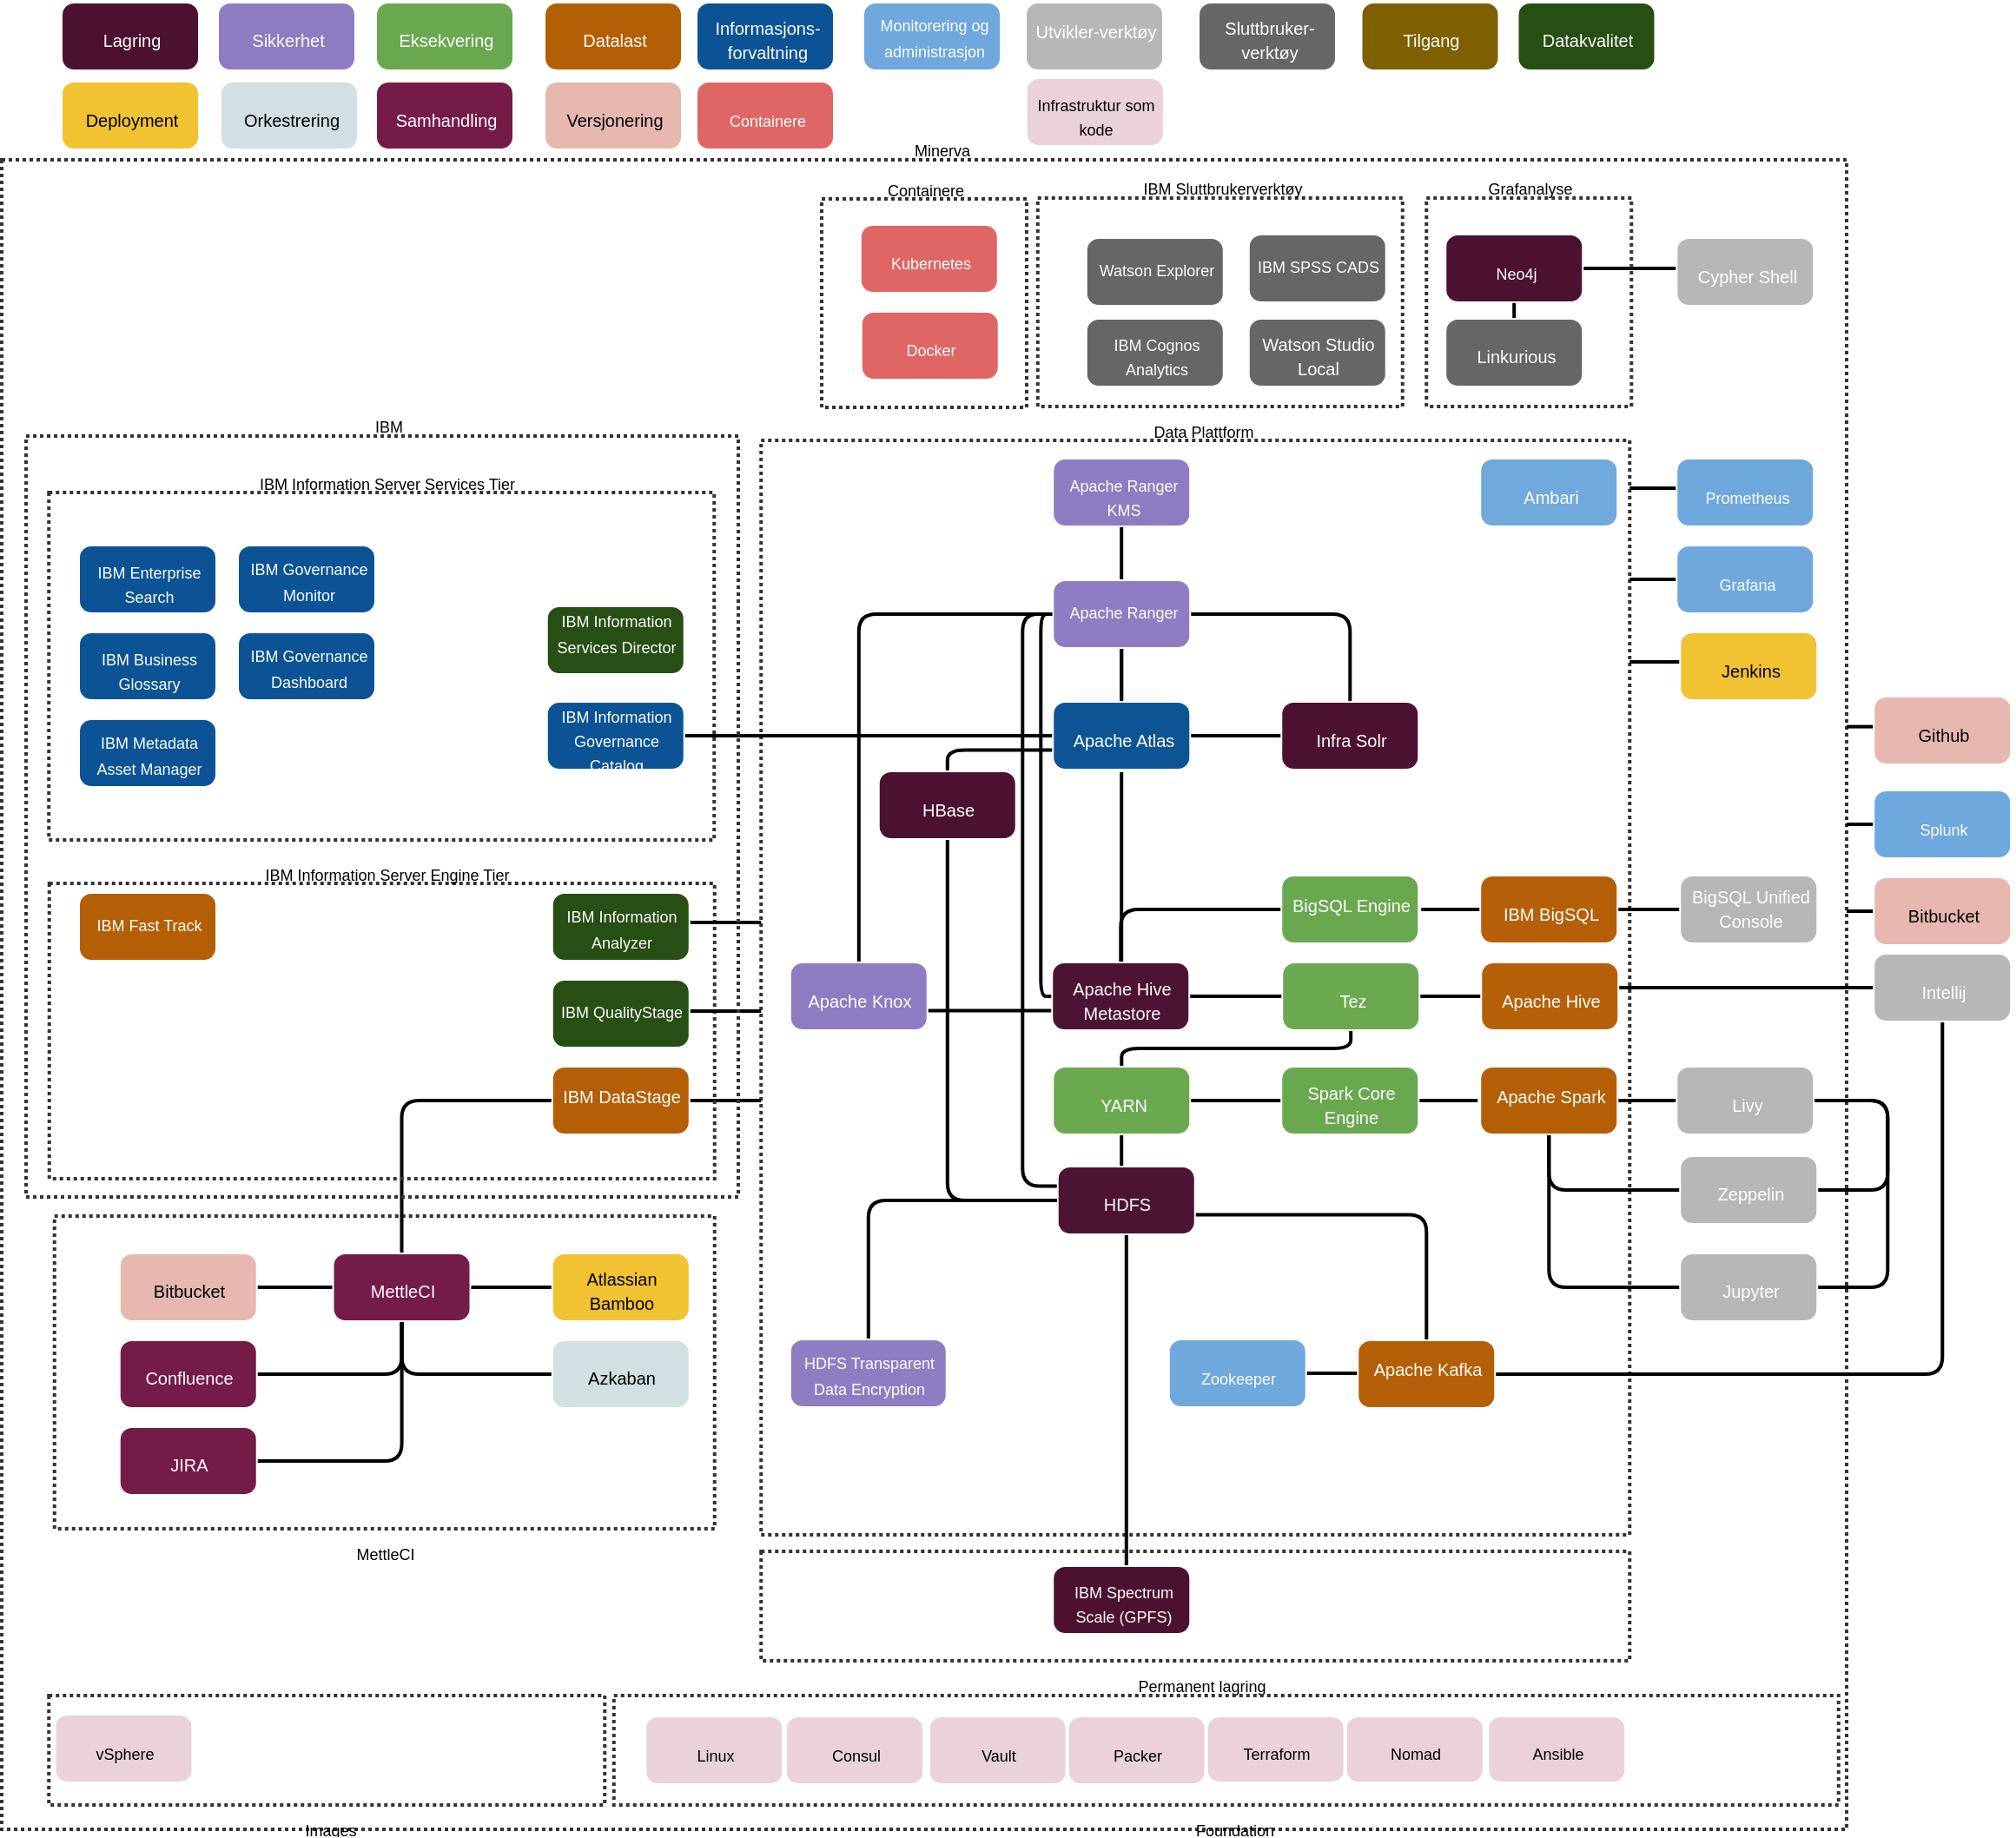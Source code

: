 <mxfile version="12.2.0" type="github" pages="1"><diagram id="3228e29e-7158-1315-38df-8450db1d8a1d" name="Page-1"><mxGraphModel dx="2577" dy="1727" grid="1" gridSize="10" guides="1" tooltips="1" connect="1" arrows="1" fold="1" page="1" pageScale="1" pageWidth="1169" pageHeight="827" background="#ffffff" math="0" shadow="0"><root><mxCell id="0"/><mxCell id="1" parent="0"/><mxCell id="xOy4WoXhyvrTUUgaOU8s-21682" value="&lt;div style='width: 1016.52px;height: 9.6px;word-break: break-word;'&gt;&lt;div align=&quot;center&quot;&gt;&lt;span style=&quot;font-family:Arial;text-decoration:none;font-size:9px; line-height: normal;&quot;&gt;Minerva&lt;/span&gt;&lt;/div&gt;&lt;/div&gt;" style="shape=rect;shadow=0;strokeWidth=2;fillColor=rgba(255,255,255,0.008);strokeColor=#333333;opacity=100.0;dashed=1;fixDash=1;dashPattern=2.0 2.0;html=1;nl2Br=0;verticalLabelPosition=top;verticalAlign=bottom;align=center;spacingLeft=27.24;spacingRight=6;whiteSpace=wrap;gliffyId=382;" vertex="1" parent="1"><mxGeometry y="91" width="1062" height="961" as="geometry"/></mxCell><mxCell id="xOy4WoXhyvrTUUgaOU8s-21683" value="&lt;div style='width: 73.0px;height: 10.4px;word-break: break-word;'&gt;&lt;div align=&quot;center&quot;&gt;&lt;span style=&quot;font-family:Arial;text-decoration:none;color:#ffffff;font-size:10px; line-height: 0;&quot;&gt;&lt;span style=&quot;text-decoration:none; line-height: normal;&quot;&gt;HDFS&lt;/span&gt;&lt;/span&gt;&lt;/div&gt;&lt;/div&gt;" style="shape=rect;rounded=1;arcSize=15;absoluteArcSize=1;shadow=0;strokeWidth=2;fillColor=#4c1130;strokeColor=#ffffff;opacity=100.0;html=1;nl2Br=0;verticalAlign=middle;align=center;spacingLeft=8.0;spacingRight=6;whiteSpace=wrap;gliffyId=0;" vertex="1" parent="1"><mxGeometry x="607.375" y="670" width="80" height="40" as="geometry"/></mxCell><mxCell id="xOy4WoXhyvrTUUgaOU8s-21684" value="&lt;div style='width: 73.0px;height: 19.2px;word-break: break-word;'&gt;&lt;div align=&quot;center&quot;&gt;&lt;span style=&quot;font-family:Arial;text-decoration:none;color:#ffffff;font-size:9px; line-height: 0;&quot;&gt;&lt;span style=&quot;text-decoration:none; line-height: normal;&quot;&gt;IBM Spectrum Scale (GPFS)&lt;/span&gt;&lt;/span&gt;&lt;/div&gt;&lt;/div&gt;" style="shape=rect;rounded=1;arcSize=15;absoluteArcSize=1;shadow=0;strokeWidth=2;fillColor=#4c1130;strokeColor=#ffffff;opacity=100.0;html=1;nl2Br=0;verticalAlign=middle;align=center;spacingLeft=8.0;spacingRight=6;whiteSpace=wrap;gliffyId=4;" vertex="1" parent="1"><mxGeometry x="604.625" y="900" width="80" height="40" as="geometry"/></mxCell><mxCell id="xOy4WoXhyvrTUUgaOU8s-21685" value="&lt;div style='width: 73.0px;height: 20.8px;word-break: break-word;'&gt;&lt;div align=&quot;center&quot;&gt;&lt;span style=&quot;font-family:Arial;text-decoration:none;color:rgb(255, 255, 255);font-size:10px; line-height: normal;&quot;&gt;Apache Hive Metastore&lt;/span&gt;&lt;/div&gt;&lt;/div&gt;" style="shape=rect;rounded=1;arcSize=15;absoluteArcSize=1;shadow=0;strokeWidth=2;fillColor=#4c1130;strokeColor=#ffffff;opacity=100.0;html=1;nl2Br=0;verticalAlign=middle;align=center;spacingLeft=8.0;spacingRight=6;whiteSpace=wrap;gliffyId=10;" vertex="1" parent="1"><mxGeometry x="604.125" y="552.5" width="80" height="40" as="geometry"/></mxCell><mxCell id="xOy4WoXhyvrTUUgaOU8s-21686" value="&lt;div style='width: 73.0px;height: 10.4px;word-break: break-word;'&gt;&lt;div align=&quot;center&quot;&gt;&lt;span style=&quot;font-family:Arial;text-decoration:none;color:rgb(255, 255, 255);font-size:10px; line-height: normal;&quot;&gt;Lagring&lt;/span&gt;&lt;/div&gt;&lt;/div&gt;" style="shape=rect;rounded=1;arcSize=15;absoluteArcSize=1;shadow=0;strokeWidth=2;fillColor=#4c1130;strokeColor=#ffffff;opacity=100.0;html=1;nl2Br=0;verticalAlign=middle;align=center;spacingLeft=8.0;spacingRight=6;whiteSpace=wrap;gliffyId=12;" vertex="1" parent="1"><mxGeometry x="34" width="80" height="40" as="geometry"/></mxCell><mxCell id="xOy4WoXhyvrTUUgaOU8s-21687" value="&lt;div style='width: 73.0px;height: 10.4px;word-break: break-word;'&gt;&lt;div align=&quot;center&quot;&gt;&lt;span style=&quot;font-family:Arial;text-decoration:none;color:rgb(255, 255, 255);font-size:10px; line-height: normal;&quot;&gt;Sikkerhet&lt;/span&gt;&lt;/div&gt;&lt;/div&gt;" style="shape=rect;rounded=1;arcSize=15;absoluteArcSize=1;shadow=0;strokeWidth=2;fillColor=#8e7cc3;strokeColor=#ffffff;opacity=100.0;html=1;nl2Br=0;verticalAlign=middle;align=center;spacingLeft=8.0;spacingRight=6;whiteSpace=wrap;gliffyId=14;" vertex="1" parent="1"><mxGeometry x="124" width="80" height="40" as="geometry"/></mxCell><mxCell id="xOy4WoXhyvrTUUgaOU8s-21688" value="&lt;div style='width: 83.45px;height: 28.8px;word-break: break-word;'&gt;&lt;div align=&quot;center&quot;&gt;&lt;span style=&quot;font-family:Arial;text-decoration:none;color:rgb(255, 255, 255);font-size:9px; line-height: normal;&quot;&gt;HDFS Transparent Data Encryption&lt;/span&gt;&lt;/div&gt;&lt;/div&gt;" style="shape=rect;rounded=1;arcSize=15;absoluteArcSize=1;shadow=0;strokeWidth=2;fillColor=#8e7cc3;strokeColor=#ffffff;opacity=100.0;html=1;nl2Br=0;verticalAlign=middle;align=center;spacingLeft=8.275;spacingRight=6;whiteSpace=wrap;gliffyId=17;" vertex="1" parent="1"><mxGeometry x="453.375" y="769.5" width="91" height="40" as="geometry"/></mxCell><mxCell id="xOy4WoXhyvrTUUgaOU8s-21689" value="&lt;div style='width: 73.0px;height: 10.4px;word-break: break-word;'&gt;&lt;div align=&quot;center&quot;&gt;&lt;span style=&quot;font-family:Arial;text-decoration:none;color:rgb(255, 255, 255);font-size:10px; line-height: normal;&quot;&gt;Eksekvering&lt;/span&gt;&lt;/div&gt;&lt;/div&gt;" style="shape=rect;rounded=1;arcSize=15;absoluteArcSize=1;shadow=0;strokeWidth=2;fillColor=#6aa84f;strokeColor=#ffffff;opacity=100.0;html=1;nl2Br=0;verticalAlign=middle;align=center;spacingLeft=8.0;spacingRight=6;whiteSpace=wrap;gliffyId=19;" vertex="1" parent="1"><mxGeometry x="215" width="80" height="40" as="geometry"/></mxCell><mxCell id="xOy4WoXhyvrTUUgaOU8s-21690" value="&lt;div style='width: 73.0px;height: 10.4px;word-break: break-word;'&gt;&lt;div align=&quot;center&quot;&gt;&lt;span style=&quot;font-family:Arial;text-decoration:none;color:rgb(255, 255, 255);font-size:10px; line-height: normal;&quot;&gt;YARN&lt;/span&gt;&lt;/div&gt;&lt;/div&gt;" style="shape=rect;rounded=1;arcSize=15;absoluteArcSize=1;shadow=0;strokeWidth=2;fillColor=#6aa84f;strokeColor=#ffffff;opacity=100.0;html=1;nl2Br=0;verticalAlign=middle;align=center;spacingLeft=8.0;spacingRight=6;whiteSpace=wrap;gliffyId=21;" vertex="1" parent="1"><mxGeometry x="604.625" y="612.5" width="80" height="40" as="geometry"/></mxCell><mxCell id="xOy4WoXhyvrTUUgaOU8s-21691" value="&lt;div style='width: 73.0px;height: 10.4px;word-break: break-word;'&gt;&lt;div align=&quot;center&quot;&gt;&lt;span style=&quot;font-family:Arial;text-decoration:none;color:rgb(255, 255, 255);font-size:10px; line-height: normal;&quot;&gt;Tez&lt;/span&gt;&lt;/div&gt;&lt;/div&gt;" style="shape=rect;rounded=1;arcSize=15;absoluteArcSize=1;shadow=0;strokeWidth=2;fillColor=#6aa84f;strokeColor=#ffffff;opacity=100.0;html=1;nl2Br=0;verticalAlign=middle;align=center;spacingLeft=8.0;spacingRight=6;whiteSpace=wrap;gliffyId=23;" vertex="1" parent="1"><mxGeometry x="736.625" y="552.5" width="80" height="40" as="geometry"/></mxCell><mxCell id="xOy4WoXhyvrTUUgaOU8s-21692" value="&lt;div style='width: 73.0px;height: 10.4px;word-break: break-word;'&gt;&lt;div align=&quot;center&quot;&gt;&lt;span style=&quot;font-family:Arial;text-decoration:none;color:rgb(255, 255, 255);font-size:10px; line-height: normal;&quot;&gt;  Datalast&lt;/span&gt;&lt;/div&gt;&lt;/div&gt;" style="shape=rect;rounded=1;arcSize=15;absoluteArcSize=1;shadow=0;strokeWidth=2;fillColor=#b45f06;strokeColor=#ffffff;opacity=100.0;html=1;nl2Br=0;verticalAlign=middle;align=center;spacingLeft=8.0;spacingRight=6;whiteSpace=wrap;gliffyId=25;" vertex="1" parent="1"><mxGeometry x="312" width="80" height="40" as="geometry"/></mxCell><mxCell id="xOy4WoXhyvrTUUgaOU8s-21693" value="&lt;div style='width: 73.0px;height: 10.4px;word-break: break-word;'&gt;&lt;div align=&quot;center&quot;&gt;&lt;span style=&quot;font-family:Arial;text-decoration:none;color:rgb(255, 255, 255);font-size:10px; line-height: normal;&quot;&gt;Apache Hive&lt;/span&gt;&lt;/div&gt;&lt;/div&gt;" style="shape=rect;rounded=1;arcSize=15;absoluteArcSize=1;shadow=0;strokeWidth=2;fillColor=#b45f06;strokeColor=#ffffff;opacity=100.0;html=1;nl2Br=0;verticalAlign=middle;align=center;spacingLeft=8.0;spacingRight=6;whiteSpace=wrap;gliffyId=27;" vertex="1" parent="1"><mxGeometry x="851.125" y="552.5" width="80" height="40" as="geometry"/></mxCell><mxCell id="xOy4WoXhyvrTUUgaOU8s-21694" value="&lt;div style='width: 73.0px;height: 10.4px;word-break: break-word;'&gt;&lt;div align=&quot;center&quot;&gt;&lt;span style=&quot;font-family:Arial;text-decoration:none;color:rgb(255, 255, 255);font-size:10px; line-height: normal;&quot;&gt;IBM BigSQL&lt;/span&gt;&lt;/div&gt;&lt;/div&gt;" style="shape=rect;rounded=1;arcSize=15;absoluteArcSize=1;shadow=0;strokeWidth=2;fillColor=#b45f06;strokeColor=#ffffff;opacity=100.0;html=1;nl2Br=0;verticalAlign=middle;align=center;spacingLeft=8.0;spacingRight=6;whiteSpace=wrap;gliffyId=29;" vertex="1" parent="1"><mxGeometry x="850.625" y="502.5" width="80" height="40" as="geometry"/></mxCell><mxCell id="xOy4WoXhyvrTUUgaOU8s-21695" style="shape=filledEdge;strokeWidth=2;strokeColor=#000000;fillColor=none;startArrow=none;startFill=0;startSize=6;endArrow=none;endFill=0;endSize=6;rounded=1;gliffyId=31;edgeStyle=orthogonalEdgeStyle;" edge="1" parent="1" source="xOy4WoXhyvrTUUgaOU8s-21683" target="xOy4WoXhyvrTUUgaOU8s-21688"><mxGeometry width="8" height="28" relative="1" as="geometry"><Array as="points"><mxPoint x="607.375" y="690"/><mxPoint x="498.875" y="690"/><mxPoint x="498.875" y="769.5"/></Array></mxGeometry></mxCell><mxCell id="xOy4WoXhyvrTUUgaOU8s-21696" style="shape=filledEdge;strokeWidth=2;strokeColor=#000000;fillColor=none;startArrow=none;startFill=0;startSize=6;endArrow=none;endFill=0;endSize=6;rounded=1;gliffyId=34;edgeStyle=orthogonalEdgeStyle;" edge="1" parent="1" source="xOy4WoXhyvrTUUgaOU8s-21691" target="xOy4WoXhyvrTUUgaOU8s-21693"><mxGeometry width="1" height="31" relative="1" as="geometry"><Array as="points"><mxPoint x="816.625" y="572.5"/><mxPoint x="828.125" y="572.5"/><mxPoint x="839.625" y="572.5"/><mxPoint x="851.125" y="572.5"/></Array></mxGeometry></mxCell><mxCell id="xOy4WoXhyvrTUUgaOU8s-21697" style="shape=filledEdge;strokeWidth=2;strokeColor=#000000;fillColor=none;startArrow=none;startFill=0;startSize=6;endArrow=none;endFill=0;endSize=6;rounded=1;gliffyId=35;edgeStyle=orthogonalEdgeStyle;" edge="1" parent="1" source="xOy4WoXhyvrTUUgaOU8s-21691" target="xOy4WoXhyvrTUUgaOU8s-21685"><mxGeometry width="38" height="1" relative="1" as="geometry"><Array as="points"><mxPoint x="736.625" y="572.5"/><mxPoint x="719.125" y="572.5"/><mxPoint x="701.625" y="572.5"/><mxPoint x="684.125" y="572.5"/></Array></mxGeometry></mxCell><mxCell id="xOy4WoXhyvrTUUgaOU8s-21698" style="shape=filledEdge;strokeWidth=2;strokeColor=#000000;fillColor=none;startArrow=none;startFill=0;startSize=6;endArrow=none;endFill=0;endSize=6;rounded=1;gliffyId=36;edgeStyle=orthogonalEdgeStyle;" edge="1" parent="1" source="xOy4WoXhyvrTUUgaOU8s-21731" target="xOy4WoXhyvrTUUgaOU8s-21694"><mxGeometry width="44" height="1" relative="1" as="geometry"><Array as="points"><mxPoint x="816.125" y="522.5"/><mxPoint x="827.625" y="522.5"/><mxPoint x="839.125" y="522.5"/><mxPoint x="850.625" y="522.5"/></Array></mxGeometry></mxCell><mxCell id="xOy4WoXhyvrTUUgaOU8s-21699" style="shape=filledEdge;strokeWidth=2;strokeColor=#000000;fillColor=none;startArrow=none;startFill=0;startSize=6;endArrow=none;endFill=0;endSize=6;rounded=1;gliffyId=37;edgeStyle=orthogonalEdgeStyle;" edge="1" parent="1" source="xOy4WoXhyvrTUUgaOU8s-21691" target="xOy4WoXhyvrTUUgaOU8s-21690"><mxGeometry width="31" height="1" relative="1" as="geometry"><Array as="points"><mxPoint x="776.625" y="592.5"/><mxPoint x="776.625" y="602.5"/><mxPoint x="644.625" y="602.5"/><mxPoint x="644.625" y="612.5"/></Array></mxGeometry></mxCell><mxCell id="xOy4WoXhyvrTUUgaOU8s-21700" style="shape=filledEdge;strokeWidth=2;strokeColor=#000000;fillColor=none;startArrow=none;startFill=0;startSize=6;endArrow=none;endFill=0;endSize=6;rounded=1;gliffyId=38;edgeStyle=orthogonalEdgeStyle;" edge="1" parent="1" source="xOy4WoXhyvrTUUgaOU8s-21690" target="xOy4WoXhyvrTUUgaOU8s-21683"><mxGeometry width="3" height="38" relative="1" as="geometry"><Array as="points"><mxPoint x="644.625" y="652.5"/><mxPoint x="644.625" y="658.405"/><mxPoint x="644.625" y="664.31"/><mxPoint x="644.625" y="670.215"/></Array></mxGeometry></mxCell><mxCell id="xOy4WoXhyvrTUUgaOU8s-21701" value="&lt;div style='width: 73.0px;height: 20.8px;word-break: break-word;'&gt;&lt;div align=&quot;center&quot;&gt;&lt;span style=&quot;font-family:Arial;text-decoration:none;font-size:10px; line-height: normal;&quot;&gt; Atlassian Bamboo&lt;/span&gt;&lt;/div&gt;&lt;/div&gt;" style="shape=rect;rounded=1;arcSize=15;absoluteArcSize=1;shadow=0;strokeWidth=2;fillColor=#f1c232;strokeColor=#ffffff;opacity=100.0;html=1;nl2Br=0;verticalAlign=middle;align=center;spacingLeft=8.0;spacingRight=6;whiteSpace=wrap;gliffyId=40;" vertex="1" parent="1"><mxGeometry x="316.375" y="720" width="80" height="40" as="geometry"/></mxCell><mxCell id="xOy4WoXhyvrTUUgaOU8s-21702" value="&lt;div style='width: 73.0px;height: 9.6px;word-break: break-word;'&gt;&lt;div align=&quot;center&quot;&gt;&lt;span style=&quot;font-family:Arial;text-decoration:none;color:rgb(255, 255, 255);font-size:9px; line-height: normal;&quot;&gt; Splunk&lt;/span&gt;&lt;/div&gt;&lt;/div&gt;" style="shape=rect;rounded=1;arcSize=15;absoluteArcSize=1;shadow=0;strokeWidth=2;fillColor=#6fa8dc;strokeColor=#ffffff;opacity=100.0;html=1;nl2Br=0;verticalAlign=middle;align=center;spacingLeft=8.0;spacingRight=6;whiteSpace=wrap;gliffyId=42;" vertex="1" parent="1"><mxGeometry x="1077.125" y="453.5" width="80" height="40" as="geometry"/></mxCell><mxCell id="xOy4WoXhyvrTUUgaOU8s-21703" value="&lt;div style='width: 73.0px;height: 19.2px;word-break: break-word;'&gt;&lt;div align=&quot;center&quot;&gt;&lt;span style=&quot;font-family:Arial;text-decoration:none;color:rgb(255, 255, 255);font-size:9px; line-height: normal;&quot;&gt;Apache Ranger&lt;/span&gt;&lt;/div&gt;&lt;/div&gt;" style="shape=rect;rounded=1;arcSize=15;absoluteArcSize=1;shadow=0;strokeWidth=2;fillColor=#8e7cc3;strokeColor=#ffffff;opacity=100.0;html=1;nl2Br=0;verticalAlign=middle;align=center;spacingLeft=8.0;spacingRight=6;whiteSpace=wrap;gliffyId=44;" vertex="1" parent="1"><mxGeometry x="604.625" y="332.5" width="80" height="40" as="geometry"/></mxCell><mxCell id="xOy4WoXhyvrTUUgaOU8s-21704" style="shape=filledEdge;strokeWidth=2;strokeColor=#000000;fillColor=none;startArrow=none;startFill=0;startSize=6;endArrow=none;endFill=0;endSize=6;rounded=1;gliffyId=46;edgeStyle=orthogonalEdgeStyle;" edge="1" parent="1" source="xOy4WoXhyvrTUUgaOU8s-21703" target="xOy4WoXhyvrTUUgaOU8s-21683"><mxGeometry width="116" height="246" relative="1" as="geometry"><Array as="points"><mxPoint x="604.625" y="352.5"/><mxPoint x="587.625" y="352.5"/><mxPoint x="587.625" y="681.716"/><mxPoint x="607.375" y="681.716"/></Array></mxGeometry></mxCell><mxCell id="xOy4WoXhyvrTUUgaOU8s-21705" style="shape=filledEdge;strokeWidth=2;strokeColor=#000000;fillColor=none;startArrow=none;startFill=0;startSize=6;endArrow=none;endFill=0;endSize=6;rounded=1;gliffyId=47;edgeStyle=orthogonalEdgeStyle;" edge="1" parent="1" source="xOy4WoXhyvrTUUgaOU8s-21703" target="xOy4WoXhyvrTUUgaOU8s-21685"><mxGeometry width="73" height="74" relative="1" as="geometry"><Array as="points"><mxPoint x="644.625" y="372.5"/><mxPoint x="644.625" y="432.5"/><mxPoint x="644.625" y="492.5"/><mxPoint x="644.625" y="552.501"/></Array></mxGeometry></mxCell><mxCell id="xOy4WoXhyvrTUUgaOU8s-21706" value="&lt;div style='width: 73.0px;height: 10.4px;word-break: break-word;'&gt;&lt;div align=&quot;center&quot;&gt;&lt;span style=&quot;font-family:Arial;text-decoration:none;font-size:10px; line-height: normal;&quot;&gt; Jenkins&lt;/span&gt;&lt;/div&gt;&lt;/div&gt;" style="shape=rect;rounded=1;arcSize=15;absoluteArcSize=1;shadow=0;strokeWidth=2;fillColor=#f1c232;strokeColor=#ffffff;opacity=100.0;html=1;nl2Br=0;verticalAlign=middle;align=center;spacingLeft=8.0;spacingRight=6;whiteSpace=wrap;gliffyId=53;" vertex="1" parent="1"><mxGeometry x="965.625" y="362.5" width="80" height="40" as="geometry"/></mxCell><mxCell id="xOy4WoXhyvrTUUgaOU8s-21707" value="&lt;div style='width: 73.0px;height: 10.4px;word-break: break-word;'&gt;&lt;div align=&quot;center&quot;&gt;&lt;span style=&quot;font-family:Arial;text-decoration:none;color:rgb(255, 255, 255);font-size:10px; line-height: normal;&quot;&gt;   Intellij&lt;/span&gt;&lt;/div&gt;&lt;/div&gt;" style="shape=rect;rounded=1;arcSize=15;absoluteArcSize=1;shadow=0;strokeWidth=2;fillColor=#b7b7b7;strokeColor=#ffffff;opacity=100.0;html=1;nl2Br=0;verticalAlign=middle;align=center;spacingLeft=8.0;spacingRight=6;whiteSpace=wrap;gliffyId=55;" vertex="1" parent="1"><mxGeometry x="1077.125" y="547.5" width="80" height="40" as="geometry"/></mxCell><mxCell id="xOy4WoXhyvrTUUgaOU8s-21708" value="&lt;div style='width: 73.0px;height: 10.4px;word-break: break-word;'&gt;&lt;div align=&quot;center&quot;&gt;&lt;span style=&quot;font-family:Arial;text-decoration:none;font-size:10px; line-height: normal;&quot;&gt;Bitbucket&lt;/span&gt;&lt;/div&gt;&lt;/div&gt;" style="shape=rect;rounded=1;arcSize=15;absoluteArcSize=1;shadow=0;strokeWidth=2;fillColor=#e6b8af;strokeColor=#ffffff;opacity=100.0;html=1;nl2Br=0;verticalAlign=middle;align=center;spacingLeft=8.0;spacingRight=6;whiteSpace=wrap;gliffyId=57;" vertex="1" parent="1"><mxGeometry x="67.375" y="720" width="80" height="40" as="geometry"/></mxCell><mxCell id="xOy4WoXhyvrTUUgaOU8s-21709" value="&lt;div style='width: 73.0px;height: 10.4px;word-break: break-word;'&gt;&lt;div align=&quot;center&quot;&gt;&lt;span style=&quot;font-family:Arial;text-decoration:none;color:rgb(255, 255, 255);font-size:10px; line-height: normal;&quot;&gt;Tilgang&lt;/span&gt;&lt;/div&gt;&lt;/div&gt;" style="shape=rect;rounded=1;arcSize=15;absoluteArcSize=1;shadow=0;strokeWidth=2;fillColor=#7f6000;strokeColor=#ffffff;opacity=100.0;html=1;nl2Br=0;verticalAlign=middle;align=center;spacingLeft=8.0;spacingRight=6;whiteSpace=wrap;gliffyId=59;" vertex="1" parent="1"><mxGeometry x="782.25" width="80" height="40" as="geometry"/></mxCell><mxCell id="xOy4WoXhyvrTUUgaOU8s-21710" value="&lt;div style='width: 73.0px;height: 10.4px;word-break: break-word;'&gt;&lt;div align=&quot;center&quot;&gt;&lt;span style=&quot;font-family:Arial;text-decoration:none;color:rgb(255, 255, 255);font-size:10px; line-height: normal;&quot;&gt; Apache Atlas&lt;/span&gt;&lt;/div&gt;&lt;/div&gt;" style="shape=rect;rounded=1;arcSize=15;absoluteArcSize=1;shadow=0;strokeWidth=2;fillColor=#0b5394;strokeColor=#ffffff;opacity=100.0;html=1;nl2Br=0;verticalAlign=middle;align=center;spacingLeft=8.0;spacingRight=6;whiteSpace=wrap;gliffyId=61;" vertex="1" parent="1"><mxGeometry x="604.625" y="402.5" width="80" height="40" as="geometry"/></mxCell><mxCell id="xOy4WoXhyvrTUUgaOU8s-21711" value="&lt;div style='width: 73.0px;height: 38.4px;word-break: break-word;'&gt;&lt;div align=&quot;center&quot;&gt;&lt;span style=&quot;font-family:Arial;text-decoration:none;color:rgb(255, 255, 255);font-size:9px; line-height: normal;&quot;&gt; IBM Information Governance Catalog&lt;/span&gt;&lt;/div&gt;&lt;/div&gt;" style="shape=rect;rounded=1;arcSize=15;absoluteArcSize=1;shadow=0;strokeWidth=2;fillColor=#0b5394;strokeColor=#ffffff;opacity=100.0;html=1;nl2Br=0;verticalAlign=middle;align=center;spacingLeft=8.0;spacingRight=6;whiteSpace=wrap;gliffyId=63;" vertex="1" parent="1"><mxGeometry x="313.375" y="402.5" width="80" height="40" as="geometry"/></mxCell><mxCell id="xOy4WoXhyvrTUUgaOU8s-21712" style="shape=filledEdge;strokeWidth=2;strokeColor=#000000;fillColor=none;startArrow=none;startFill=0;startSize=6;endArrow=none;endFill=0;endSize=6;rounded=1;gliffyId=73;edgeStyle=orthogonalEdgeStyle;" edge="1" parent="1" source="xOy4WoXhyvrTUUgaOU8s-21703" target="xOy4WoXhyvrTUUgaOU8s-21710"><mxGeometry width="184" height="20" relative="1" as="geometry"><Array as="points"><mxPoint x="644.625" y="372.5"/><mxPoint x="644.625" y="382.5"/><mxPoint x="644.625" y="392.5"/><mxPoint x="644.625" y="402.5"/></Array></mxGeometry></mxCell><mxCell id="xOy4WoXhyvrTUUgaOU8s-21713" value="&lt;div style='width: 73.0px;height: 20.8px;word-break: break-word;'&gt;&lt;div align=&quot;center&quot;&gt;&lt;span style=&quot;font-family:Arial;text-decoration:none;color:rgb(255, 255, 255);font-size:10px; line-height: normal;&quot;&gt;Informasjons-forvaltning&lt;/span&gt;&lt;/div&gt;&lt;/div&gt;" style="shape=rect;rounded=1;arcSize=15;absoluteArcSize=1;shadow=0;strokeWidth=2;fillColor=#0b5394;strokeColor=#ffffff;opacity=100.0;html=1;nl2Br=0;verticalAlign=middle;align=center;spacingLeft=8.0;spacingRight=6;whiteSpace=wrap;gliffyId=74;" vertex="1" parent="1"><mxGeometry x="399.5" width="80" height="40" as="geometry"/></mxCell><mxCell id="xOy4WoXhyvrTUUgaOU8s-21714" style="shape=filledEdge;strokeWidth=2;strokeColor=#000000;fillColor=none;startArrow=none;startFill=0;startSize=6;endArrow=none;endFill=0;endSize=6;rounded=1;gliffyId=79;edgeStyle=orthogonalEdgeStyle;" edge="1" parent="1" source="xOy4WoXhyvrTUUgaOU8s-21703" target="xOy4WoXhyvrTUUgaOU8s-21685"><mxGeometry width="66" height="107" relative="1" as="geometry"><Array as="points"><mxPoint x="604.625" y="352.5"/><mxPoint x="598.125" y="352.5"/><mxPoint x="598.125" y="572.5"/><mxPoint x="604.125" y="572.5"/></Array></mxGeometry></mxCell><mxCell id="xOy4WoXhyvrTUUgaOU8s-21715" value="&lt;div style='width: 73.0px;height: 28.8px;word-break: break-word;'&gt;&lt;div align=&quot;center&quot;&gt;&lt;span style=&quot;font-family:Arial;text-decoration:none;color:rgb(255, 255, 255);font-size:9px; line-height: normal;&quot;&gt;Monitorering og administrasjon&lt;/span&gt;&lt;/div&gt;&lt;/div&gt;" style="shape=rect;rounded=1;arcSize=15;absoluteArcSize=1;shadow=0;strokeWidth=2;fillColor=#6fa8dc;strokeColor=#ffffff;opacity=100.0;html=1;nl2Br=0;verticalAlign=middle;align=center;spacingLeft=8.0;spacingRight=6;whiteSpace=wrap;gliffyId=81;" vertex="1" parent="1"><mxGeometry x="495.5" width="80" height="40" as="geometry"/></mxCell><mxCell id="xOy4WoXhyvrTUUgaOU8s-21716" value="&lt;div style='width: 73.0px;height: 10.4px;word-break: break-word;'&gt;&lt;div align=&quot;center&quot;&gt;&lt;span style=&quot;font-family:Arial;text-decoration:none;color:rgb(255, 255, 255);font-size:10px; line-height: normal;&quot;&gt;Ambari&lt;/span&gt;&lt;/div&gt;&lt;/div&gt;" style="shape=rect;rounded=1;arcSize=15;absoluteArcSize=1;shadow=0;strokeWidth=2;fillColor=#6fa8dc;strokeColor=#ffffff;opacity=100.0;html=1;nl2Br=0;verticalAlign=middle;align=center;spacingLeft=8.0;spacingRight=6;whiteSpace=wrap;gliffyId=83;" vertex="1" parent="1"><mxGeometry x="850.625" y="262.5" width="80" height="40" as="geometry"/></mxCell><mxCell id="xOy4WoXhyvrTUUgaOU8s-21717" value="&lt;div style='width: 477.0px;height: 9.6px;word-break: break-word;'&gt;&lt;div align=&quot;center&quot;&gt;&lt;span style=&quot;font-family:Arial;text-decoration:none;font-size:9px; line-height: normal;&quot;&gt; Data Plattform&lt;/span&gt;&lt;/div&gt;&lt;/div&gt;" style="shape=rect;shadow=0;strokeWidth=2;fillColor=rgba(255,255,255,0.008);strokeColor=#333333;opacity=100.0;dashed=1;fixDash=1;dashPattern=2.0 2.0;html=1;nl2Br=0;verticalLabelPosition=top;verticalAlign=bottom;align=center;spacingLeft=16.0;spacingRight=6;whiteSpace=wrap;gliffyId=93;" vertex="1" parent="1"><mxGeometry x="437.125" y="252.5" width="500" height="630" as="geometry"/></mxCell><mxCell id="xOy4WoXhyvrTUUgaOU8s-21718" value="&lt;div style='width: 73.0px;height: 20.8px;word-break: break-word;'&gt;&lt;div align=&quot;center&quot;&gt;&lt;span style=&quot;font-family:Arial;text-decoration:none;color:rgb(255, 255, 255);font-size:10px; line-height: normal;&quot;&gt;Utvikler-verktøy&lt;/span&gt;&lt;/div&gt;&lt;/div&gt;" style="shape=rect;rounded=1;arcSize=15;absoluteArcSize=1;shadow=0;strokeWidth=2;fillColor=#b7b7b7;strokeColor=#ffffff;opacity=100.0;html=1;nl2Br=0;verticalAlign=middle;align=center;spacingLeft=8.0;spacingRight=6;whiteSpace=wrap;gliffyId=96;" vertex="1" parent="1"><mxGeometry x="589" width="80" height="40" as="geometry"/></mxCell><mxCell id="xOy4WoXhyvrTUUgaOU8s-21719" value="&lt;div style='width: 73.0px;height: 20.8px;word-break: break-word;'&gt;&lt;div align=&quot;center&quot;&gt;&lt;span style=&quot;font-family:Arial;text-decoration:none;color:rgb(255, 255, 255);font-size:10px; line-height: normal;&quot;&gt; Watson Studio Local&lt;/span&gt;&lt;/div&gt;&lt;/div&gt;" style="shape=rect;rounded=1;arcSize=15;absoluteArcSize=1;shadow=0;strokeWidth=2;fillColor=#666666;strokeColor=#ffffff;opacity=100.0;html=1;nl2Br=0;verticalAlign=middle;align=center;spacingLeft=8.0;spacingRight=6;whiteSpace=wrap;gliffyId=98;" vertex="1" parent="1"><mxGeometry x="717.375" y="182" width="80" height="40" as="geometry"/></mxCell><mxCell id="xOy4WoXhyvrTUUgaOU8s-21720" value="&lt;div style='width: 73.0px;height: 31.2px;word-break: break-word;'&gt;&lt;div align=&quot;center&quot;&gt;&lt;span style=&quot;font-family:Arial;text-decoration:none;color:rgb(255, 255, 255);font-size:10px; line-height: normal;&quot;&gt;  BigSQL Unified Console&lt;/span&gt;&lt;/div&gt;&lt;/div&gt;" style="shape=rect;rounded=1;arcSize=15;absoluteArcSize=1;shadow=0;strokeWidth=2;fillColor=#b7b7b7;strokeColor=#ffffff;opacity=100.0;html=1;nl2Br=0;verticalAlign=middle;align=center;spacingLeft=8.0;spacingRight=6;whiteSpace=wrap;gliffyId=102;" vertex="1" parent="1"><mxGeometry x="965.625" y="502.5" width="80" height="40" as="geometry"/></mxCell><mxCell id="xOy4WoXhyvrTUUgaOU8s-21721" style="shape=filledEdge;strokeWidth=2;strokeColor=#000000;fillColor=none;startArrow=none;startFill=0;startSize=6;endArrow=none;endFill=0;endSize=6;rounded=1;gliffyId=104;edgeStyle=orthogonalEdgeStyle;" edge="1" parent="1" source="xOy4WoXhyvrTUUgaOU8s-21707" target="xOy4WoXhyvrTUUgaOU8s-21693"><mxGeometry width="43" height="3" relative="1" as="geometry"><Array as="points"><mxPoint x="1077.125" y="567.5"/><mxPoint x="1028.43" y="567.5"/><mxPoint x="979.735" y="567.5"/><mxPoint x="931.039" y="567.5"/></Array></mxGeometry></mxCell><mxCell id="xOy4WoXhyvrTUUgaOU8s-21722" value="&lt;div style='width: 73.0px;height: 20.8px;word-break: break-word;'&gt;&lt;div align=&quot;center&quot;&gt;&lt;span style=&quot;font-family:Arial;text-decoration:none;color:rgb(255, 255, 255);font-size:10px; line-height: normal;&quot;&gt;Spark Core Engine&lt;/span&gt;&lt;/div&gt;&lt;/div&gt;" style="shape=rect;rounded=1;arcSize=15;absoluteArcSize=1;shadow=0;strokeWidth=2;fillColor=#6aa84f;strokeColor=#ffffff;opacity=100.0;html=1;nl2Br=0;verticalAlign=middle;align=center;spacingLeft=8.0;spacingRight=6;whiteSpace=wrap;gliffyId=105;" vertex="1" parent="1"><mxGeometry x="736.125" y="612.5" width="80" height="40" as="geometry"/></mxCell><mxCell id="xOy4WoXhyvrTUUgaOU8s-21723" style="shape=filledEdge;strokeWidth=2;strokeColor=#000000;fillColor=none;startArrow=none;startFill=0;startSize=6;endArrow=none;endFill=0;endSize=6;rounded=1;gliffyId=107;edgeStyle=orthogonalEdgeStyle;" edge="1" parent="1" source="xOy4WoXhyvrTUUgaOU8s-21690" target="xOy4WoXhyvrTUUgaOU8s-21722"><mxGeometry width="55" height="1" relative="1" as="geometry"><Array as="points"><mxPoint x="684.625" y="632.5"/><mxPoint x="701.792" y="632.5"/><mxPoint x="718.958" y="632.5"/><mxPoint x="736.125" y="632.5"/></Array></mxGeometry></mxCell><mxCell id="xOy4WoXhyvrTUUgaOU8s-21724" value="&lt;div style='width: 73.0px;height: 10.4px;word-break: break-word;'&gt;&lt;div align=&quot;center&quot;&gt;&lt;span style=&quot;font-family:Arial;text-decoration:none;color:rgb(255, 255, 255);font-size:10px; line-height: normal;&quot;&gt;Livy&lt;/span&gt;&lt;/div&gt;&lt;/div&gt;" style="shape=rect;rounded=1;arcSize=15;absoluteArcSize=1;shadow=0;strokeWidth=2;fillColor=#b7b7b7;strokeColor=#ffffff;opacity=100.0;html=1;nl2Br=0;verticalAlign=middle;align=center;spacingLeft=8.0;spacingRight=6;whiteSpace=wrap;gliffyId=108;" vertex="1" parent="1"><mxGeometry x="963.625" y="612.5" width="80" height="40" as="geometry"/></mxCell><mxCell id="xOy4WoXhyvrTUUgaOU8s-21725" style="shape=filledEdge;strokeWidth=2;strokeColor=#000000;fillColor=none;startArrow=none;startFill=0;startSize=6;endArrow=none;endFill=0;endSize=6;rounded=1;gliffyId=112;edgeStyle=orthogonalEdgeStyle;" edge="1" parent="1" source="xOy4WoXhyvrTUUgaOU8s-21722" target="xOy4WoXhyvrTUUgaOU8s-21727"><mxGeometry width="179" height="1" relative="1" as="geometry"><Array as="points"><mxPoint x="816.125" y="632.5"/><mxPoint x="827.625" y="632.5"/><mxPoint x="839.125" y="632.5"/><mxPoint x="850.625" y="632.5"/></Array></mxGeometry></mxCell><mxCell id="xOy4WoXhyvrTUUgaOU8s-21726" value="&lt;div style='width: 73.0px;height: 10.4px;word-break: break-word;'&gt;&lt;div align=&quot;center&quot;&gt;&lt;span style=&quot;font-family:Arial;text-decoration:none;color:rgb(255, 255, 255);font-size:10px; line-height: normal;&quot;&gt;Apache Knox&lt;/span&gt;&lt;/div&gt;&lt;/div&gt;" style="shape=rect;rounded=1;arcSize=15;absoluteArcSize=1;shadow=0;strokeWidth=2;fillColor=#8e7cc3;strokeColor=#ffffff;opacity=100.0;html=1;nl2Br=0;verticalAlign=middle;align=center;spacingLeft=8.0;spacingRight=6;whiteSpace=wrap;gliffyId=114;" vertex="1" parent="1"><mxGeometry x="453.375" y="552.5" width="80" height="40" as="geometry"/></mxCell><mxCell id="xOy4WoXhyvrTUUgaOU8s-21727" value="&lt;div style='width: 73.0px;height: 20.8px;word-break: break-word;'&gt;&lt;div align=&quot;center&quot;&gt;&lt;span style=&quot;font-family:Arial;text-decoration:none;color:rgb(255, 255, 255);font-size:10px; line-height: normal;&quot;&gt;Apache Spark&lt;/span&gt;&lt;/div&gt;&lt;/div&gt;" style="shape=rect;rounded=1;arcSize=15;absoluteArcSize=1;shadow=0;strokeWidth=2;fillColor=#b45f06;strokeColor=#ffffff;opacity=100.0;html=1;nl2Br=0;verticalAlign=middle;align=center;spacingLeft=8.0;spacingRight=6;whiteSpace=wrap;gliffyId=116;" vertex="1" parent="1"><mxGeometry x="850.625" y="612.5" width="80" height="40" as="geometry"/></mxCell><mxCell id="xOy4WoXhyvrTUUgaOU8s-21728" style="shape=filledEdge;strokeWidth=2;strokeColor=#000000;fillColor=none;startArrow=none;startFill=0;startSize=6;endArrow=none;endFill=0;endSize=6;rounded=1;gliffyId=118;edgeStyle=orthogonalEdgeStyle;" edge="1" parent="1" source="xOy4WoXhyvrTUUgaOU8s-21727" target="xOy4WoXhyvrTUUgaOU8s-21724"><mxGeometry width="37" height="1" relative="1" as="geometry"><Array as="points"><mxPoint x="930.625" y="632.5"/><mxPoint x="941.671" y="632.5"/><mxPoint x="952.716" y="632.5"/><mxPoint x="963.762" y="632.5"/></Array></mxGeometry></mxCell><mxCell id="xOy4WoXhyvrTUUgaOU8s-21729" value="&lt;div style='width: 73.0px;height: 9.6px;word-break: break-word;'&gt;&lt;div align=&quot;center&quot;&gt;&lt;span style=&quot;font-family:Arial;text-decoration:none;color:rgb(255, 255, 255);font-size:9px; line-height: normal;&quot;&gt; Prometheus&lt;/span&gt;&lt;/div&gt;&lt;/div&gt;" style="shape=rect;rounded=1;arcSize=15;absoluteArcSize=1;shadow=0;strokeWidth=2;fillColor=#6fa8dc;strokeColor=#ffffff;opacity=100.0;html=1;nl2Br=0;verticalAlign=middle;align=center;spacingLeft=8.0;spacingRight=6;whiteSpace=wrap;gliffyId=120;" vertex="1" parent="1"><mxGeometry x="963.625" y="262.5" width="80" height="40" as="geometry"/></mxCell><mxCell id="xOy4WoXhyvrTUUgaOU8s-21730" style="shape=filledEdge;strokeWidth=2;strokeColor=#000000;fillColor=none;startArrow=none;startFill=0;startSize=6;endArrow=none;endFill=0;endSize=6;rounded=1;gliffyId=122;edgeStyle=orthogonalEdgeStyle;" edge="1" parent="1" source="xOy4WoXhyvrTUUgaOU8s-21694" target="xOy4WoXhyvrTUUgaOU8s-21720"><mxGeometry width="41" height="1" relative="1" as="geometry"><Array as="points"><mxPoint x="930.625" y="522.5"/><mxPoint x="942.292" y="522.5"/><mxPoint x="953.958" y="522.5"/><mxPoint x="965.625" y="522.5"/></Array></mxGeometry></mxCell><mxCell id="xOy4WoXhyvrTUUgaOU8s-21731" value="&lt;div style='width: 73.0px;height: 20.8px;word-break: break-word;'&gt;&lt;div align=&quot;center&quot;&gt;&lt;span style=&quot;font-family:Arial;text-decoration:none;color:rgb(255, 255, 255);font-size:10px; line-height: normal;&quot;&gt;BigSQL Engine&lt;/span&gt;&lt;/div&gt;&lt;/div&gt;" style="shape=rect;rounded=1;arcSize=15;absoluteArcSize=1;shadow=0;strokeWidth=2;fillColor=#6aa84f;strokeColor=#ffffff;opacity=100.0;html=1;nl2Br=0;verticalAlign=middle;align=center;spacingLeft=8.0;spacingRight=6;whiteSpace=wrap;gliffyId=123;" vertex="1" parent="1"><mxGeometry x="736.125" y="502.5" width="80" height="40" as="geometry"/></mxCell><mxCell id="xOy4WoXhyvrTUUgaOU8s-21732" style="shape=filledEdge;strokeWidth=2;strokeColor=#000000;fillColor=none;startArrow=none;startFill=0;startSize=6;endArrow=none;endFill=0;endSize=6;rounded=1;gliffyId=126;edgeStyle=orthogonalEdgeStyle;" edge="1" parent="1" source="xOy4WoXhyvrTUUgaOU8s-21731" target="xOy4WoXhyvrTUUgaOU8s-21685"><mxGeometry width="3" height="16" relative="1" as="geometry"><Array as="points"><mxPoint x="736.125" y="522.5"/><mxPoint x="644.125" y="522.5"/><mxPoint x="644.125" y="552.5"/></Array></mxGeometry></mxCell><mxCell id="xOy4WoXhyvrTUUgaOU8s-21733" value="&lt;div style='width: 73.0px;height: 10.4px;word-break: break-word;'&gt;&lt;div align=&quot;center&quot;&gt;&lt;span style=&quot;font-family:Arial;text-decoration:none;color:rgb(255, 255, 255);font-size:10px; line-height: normal;&quot;&gt; Infra Solr&lt;/span&gt;&lt;/div&gt;&lt;/div&gt;" style="shape=rect;rounded=1;arcSize=15;absoluteArcSize=1;shadow=0;strokeWidth=2;fillColor=#4c1130;strokeColor=#ffffff;opacity=100.0;html=1;nl2Br=0;verticalAlign=middle;align=center;spacingLeft=8.0;spacingRight=6;whiteSpace=wrap;gliffyId=132;" vertex="1" parent="1"><mxGeometry x="736.125" y="402.5" width="80" height="40" as="geometry"/></mxCell><mxCell id="xOy4WoXhyvrTUUgaOU8s-21734" value="&lt;div style='width: 73.0px;height: 19.2px;word-break: break-word;'&gt;&lt;div align=&quot;center&quot;&gt;&lt;span style=&quot;font-family:Arial;text-decoration:none;color:rgb(255, 255, 255);font-size:9px; line-height: normal;&quot;&gt;Apache Ranger KMS&lt;/span&gt;&lt;/div&gt;&lt;/div&gt;" style="shape=rect;rounded=1;arcSize=15;absoluteArcSize=1;shadow=0;strokeWidth=2;fillColor=#8e7cc3;strokeColor=#ffffff;opacity=100.0;html=1;nl2Br=0;verticalAlign=middle;align=center;spacingLeft=8.0;spacingRight=6;whiteSpace=wrap;gliffyId=134;" vertex="1" parent="1"><mxGeometry x="604.625" y="262.5" width="80" height="40" as="geometry"/></mxCell><mxCell id="xOy4WoXhyvrTUUgaOU8s-21735" style="shape=filledEdge;strokeWidth=2;strokeColor=#000000;fillColor=none;startArrow=none;startFill=0;startSize=6;endArrow=none;endFill=0;endSize=6;rounded=1;gliffyId=138;edgeStyle=orthogonalEdgeStyle;" edge="1" parent="1" source="xOy4WoXhyvrTUUgaOU8s-21703" target="xOy4WoXhyvrTUUgaOU8s-21733"><mxGeometry width="96" height="47" relative="1" as="geometry"><Array as="points"><mxPoint x="684.625" y="352.5"/><mxPoint x="776.125" y="352.5"/><mxPoint x="776.125" y="402.5"/></Array></mxGeometry></mxCell><mxCell id="xOy4WoXhyvrTUUgaOU8s-21736" style="shape=filledEdge;strokeWidth=2;strokeColor=#000000;fillColor=none;startArrow=none;startFill=0;startSize=6;endArrow=none;endFill=0;endSize=6;rounded=1;gliffyId=139;edgeStyle=orthogonalEdgeStyle;" edge="1" parent="1" source="xOy4WoXhyvrTUUgaOU8s-21710" target="xOy4WoXhyvrTUUgaOU8s-21733"><mxGeometry width="59" height="1" relative="1" as="geometry"><Array as="points"><mxPoint x="684.625" y="422.5"/><mxPoint x="701.792" y="422.5"/><mxPoint x="718.958" y="422.5"/><mxPoint x="736.125" y="422.5"/></Array></mxGeometry></mxCell><mxCell id="xOy4WoXhyvrTUUgaOU8s-21737" value="&lt;div style='width: 73.0px;height: 20.8px;word-break: break-word;'&gt;&lt;div align=&quot;center&quot;&gt;&lt;span style=&quot;font-family:Arial;text-decoration:none;color:rgb(255, 255, 255);font-size:10px; line-height: normal;&quot;&gt;Sluttbruker-verktøy&lt;/span&gt;&lt;/div&gt;&lt;/div&gt;" style="shape=rect;rounded=1;arcSize=15;absoluteArcSize=1;shadow=0;strokeWidth=2;fillColor=#666666;strokeColor=#ffffff;opacity=100.0;html=1;nl2Br=0;verticalAlign=middle;align=center;spacingLeft=8.0;spacingRight=6;whiteSpace=wrap;gliffyId=140;" vertex="1" parent="1"><mxGeometry x="688.5" width="80" height="40" as="geometry"/></mxCell><mxCell id="xOy4WoXhyvrTUUgaOU8s-21738" style="shape=filledEdge;strokeWidth=2;strokeColor=#000000;fillColor=none;startArrow=none;startFill=0;startSize=6;endArrow=none;endFill=0;endSize=6;rounded=1;gliffyId=145;edgeStyle=orthogonalEdgeStyle;" edge="1" parent="1" source="xOy4WoXhyvrTUUgaOU8s-21734" target="xOy4WoXhyvrTUUgaOU8s-21703"><mxGeometry width="1" height="33" relative="1" as="geometry"><Array as="points"><mxPoint x="644.625" y="302.5"/><mxPoint x="644.625" y="312.5"/><mxPoint x="644.625" y="322.5"/><mxPoint x="644.625" y="332.5"/></Array></mxGeometry></mxCell><mxCell id="xOy4WoXhyvrTUUgaOU8s-21739" value="&lt;div style='width: 73.0px;height: 20.8px;word-break: break-word;'&gt;&lt;div align=&quot;center&quot;&gt;&lt;span style=&quot;font-family:Arial;text-decoration:none;color:rgb(255, 255, 255);font-size:10px; line-height: normal;&quot;&gt;IBM DataStage&lt;/span&gt;&lt;/div&gt;&lt;/div&gt;" style="shape=rect;rounded=1;arcSize=15;absoluteArcSize=1;shadow=0;strokeWidth=2;fillColor=#b45f06;strokeColor=#ffffff;opacity=100.0;html=1;nl2Br=0;verticalAlign=middle;align=center;spacingLeft=8.0;spacingRight=6;whiteSpace=wrap;gliffyId=150;" vertex="1" parent="1"><mxGeometry x="316.375" y="612.5" width="80" height="40" as="geometry"/></mxCell><mxCell id="xOy4WoXhyvrTUUgaOU8s-21740" value="&lt;div style='width: 73.0px;height: 10.4px;word-break: break-word;'&gt;&lt;div align=&quot;center&quot;&gt;&lt;span style=&quot;font-family:Arial;text-decoration:none;color:rgb(255, 255, 255);font-size:10px; line-height: normal;&quot;&gt;MettleCI&lt;/span&gt;&lt;/div&gt;&lt;/div&gt;" style="shape=rect;rounded=1;arcSize=15;absoluteArcSize=1;shadow=0;strokeWidth=2;fillColor=#741b47;strokeColor=#ffffff;opacity=100.0;html=1;nl2Br=0;verticalAlign=middle;align=center;spacingLeft=8.0;spacingRight=6;whiteSpace=wrap;gliffyId=153;" vertex="1" parent="1"><mxGeometry x="190.25" y="720" width="80" height="40" as="geometry"/></mxCell><mxCell id="xOy4WoXhyvrTUUgaOU8s-21741" value="&lt;div style='width: 73.0px;height: 9.6px;word-break: break-word;'&gt;&lt;div align=&quot;center&quot;&gt;&lt;span style=&quot;font-family:Arial;text-decoration:none;color:rgb(255, 255, 255);font-size:9px; line-height: normal;&quot;&gt; Neo4j&lt;/span&gt;&lt;/div&gt;&lt;/div&gt;" style="shape=rect;rounded=1;arcSize=15;absoluteArcSize=1;shadow=0;strokeWidth=2;fillColor=#4c1130;strokeColor=#ffffff;opacity=100.0;html=1;nl2Br=0;verticalAlign=middle;align=center;spacingLeft=8.0;spacingRight=6;whiteSpace=wrap;gliffyId=155;" vertex="1" parent="1"><mxGeometry x="830.625" y="133.5" width="80" height="40" as="geometry"/></mxCell><mxCell id="xOy4WoXhyvrTUUgaOU8s-21742" value="&lt;div style='width: 73.0px;height: 10.4px;word-break: break-word;'&gt;&lt;div align=&quot;center&quot;&gt;&lt;span style=&quot;font-family:Arial;text-decoration:none;color:rgb(255, 255, 255);font-size:10px; line-height: normal;&quot;&gt; Linkurious&lt;/span&gt;&lt;/div&gt;&lt;/div&gt;" style="shape=rect;rounded=1;arcSize=15;absoluteArcSize=1;shadow=0;strokeWidth=2;fillColor=#666666;strokeColor=#ffffff;opacity=100.0;html=1;nl2Br=0;verticalAlign=middle;align=center;spacingLeft=8.0;spacingRight=6;whiteSpace=wrap;gliffyId=157;" vertex="1" parent="1"><mxGeometry x="830.625" y="182" width="80" height="40" as="geometry"/></mxCell><mxCell id="xOy4WoXhyvrTUUgaOU8s-21743" value="&lt;div style='width: 73.0px;height: 28.8px;word-break: break-word;'&gt;&lt;div align=&quot;center&quot;&gt;&lt;span style=&quot;font-family:Arial;text-decoration:none;color:rgb(255, 255, 255);font-size:9px; line-height: normal;&quot;&gt; IBM Information Analyzer&lt;/span&gt;&lt;/div&gt;&lt;/div&gt;" style="shape=rect;rounded=1;arcSize=15;absoluteArcSize=1;shadow=0;strokeWidth=2;fillColor=#274e13;strokeColor=#ffffff;opacity=100.0;html=1;nl2Br=0;verticalAlign=middle;align=center;spacingLeft=8.0;spacingRight=6;whiteSpace=wrap;gliffyId=165;" vertex="1" parent="1"><mxGeometry x="316.375" y="512.5" width="80" height="40" as="geometry"/></mxCell><mxCell id="xOy4WoXhyvrTUUgaOU8s-21744" value="&lt;div style='width: 73.0px;height: 10.4px;word-break: break-word;'&gt;&lt;div align=&quot;center&quot;&gt;&lt;span style=&quot;font-family:Arial;text-decoration:none;color:rgb(255, 255, 255);font-size:10px; line-height: normal;&quot;&gt; Zeppelin&lt;/span&gt;&lt;/div&gt;&lt;/div&gt;" style="shape=rect;rounded=1;arcSize=15;absoluteArcSize=1;shadow=0;strokeWidth=2;fillColor=#b7b7b7;strokeColor=#ffffff;opacity=100.0;html=1;nl2Br=0;verticalAlign=middle;align=center;spacingLeft=8.0;spacingRight=6;whiteSpace=wrap;gliffyId=167;" vertex="1" parent="1"><mxGeometry x="965.625" y="664" width="80" height="40" as="geometry"/></mxCell><mxCell id="xOy4WoXhyvrTUUgaOU8s-21745" value="&lt;div style='width: 73.0px;height: 10.4px;word-break: break-word;'&gt;&lt;div align=&quot;center&quot;&gt;&lt;span style=&quot;font-family:Arial;text-decoration:none;color:rgb(255, 255, 255);font-size:10px; line-height: normal;&quot;&gt; Jupyter&lt;/span&gt;&lt;/div&gt;&lt;/div&gt;" style="shape=rect;rounded=1;arcSize=15;absoluteArcSize=1;shadow=0;strokeWidth=2;fillColor=#b7b7b7;strokeColor=#ffffff;opacity=100.0;html=1;nl2Br=0;verticalAlign=middle;align=center;spacingLeft=8.0;spacingRight=6;whiteSpace=wrap;gliffyId=169;" vertex="1" parent="1"><mxGeometry x="965.625" y="720" width="80" height="40" as="geometry"/></mxCell><mxCell id="xOy4WoXhyvrTUUgaOU8s-21746" value="&lt;div style='width: 364.68px;height: 9.6px;word-break: break-word;'&gt;&lt;div align=&quot;center&quot;&gt;&lt;span style=&quot;font-family:Arial;text-decoration:none;font-size:9px; line-height: 0;&quot;&gt;&lt;span style=&quot;text-decoration:none; line-height: normal;&quot;&gt;IBM Information Server Services Tier&lt;/span&gt;&lt;/span&gt;&lt;/div&gt;&lt;/div&gt;" style="shape=rect;shadow=0;strokeWidth=2;fillColor=none;pointerEvents=0;strokeColor=#333333;opacity=100.0;dashed=1;fixDash=1;dashPattern=2.0 2.0;html=1;nl2Br=0;verticalLabelPosition=top;verticalAlign=bottom;align=center;spacingLeft=13.66;spacingRight=6;whiteSpace=wrap;gliffyId=192;" vertex="1" parent="1"><mxGeometry x="27.125" y="282.5" width="383" height="200" as="geometry"/></mxCell><mxCell id="xOy4WoXhyvrTUUgaOU8s-21747" style="shape=filledEdge;strokeWidth=2;strokeColor=#000000;fillColor=none;startArrow=none;startFill=0;startSize=6;endArrow=none;endFill=0;endSize=6;rounded=1;gliffyId=201;edgeStyle=orthogonalEdgeStyle;" edge="1" parent="1" source="xOy4WoXhyvrTUUgaOU8s-21683" target="xOy4WoXhyvrTUUgaOU8s-21684"><mxGeometry width="63" height="45" relative="1" as="geometry"><Array as="points"><mxPoint x="647.375" y="710"/><mxPoint x="647.375" y="773.34"/><mxPoint x="647.375" y="836.68"/><mxPoint x="647.375" y="900.02"/></Array></mxGeometry></mxCell><mxCell id="xOy4WoXhyvrTUUgaOU8s-21748" value="&lt;div style='width: 73.0px;height: 9.6px;word-break: break-word;'&gt;&lt;div align=&quot;center&quot;&gt;&lt;span style=&quot;font-family:Arial;text-decoration:none;color:rgb(255, 255, 255);font-size:9px; line-height: normal;&quot;&gt; Kubernetes&lt;/span&gt;&lt;/div&gt;&lt;/div&gt;" style="shape=rect;rounded=1;arcSize=15;absoluteArcSize=1;shadow=0;strokeWidth=2;fillColor=#e06666;strokeColor=#ffffff;opacity=100.0;html=1;nl2Br=0;verticalAlign=middle;align=center;spacingLeft=8.0;spacingRight=6;whiteSpace=wrap;gliffyId=213;" vertex="1" parent="1"><mxGeometry x="493.875" y="128" width="80" height="40" as="geometry"/></mxCell><mxCell id="xOy4WoXhyvrTUUgaOU8s-21749" style="shape=filledEdge;strokeWidth=2;strokeColor=#000000;fillColor=none;startArrow=none;startFill=0;startSize=6;endArrow=none;endFill=0;endSize=6;rounded=1;gliffyId=217;edgeStyle=orthogonalEdgeStyle;" edge="1" parent="1" source="xOy4WoXhyvrTUUgaOU8s-21711" target="xOy4WoXhyvrTUUgaOU8s-21710"><mxGeometry width="336" height="5" relative="1" as="geometry"><Array as="points"><mxPoint x="393.375" y="422.5"/><mxPoint x="463.792" y="422.5"/><mxPoint x="534.208" y="422.5"/><mxPoint x="604.625" y="422.5"/></Array></mxGeometry></mxCell><mxCell id="xOy4WoXhyvrTUUgaOU8s-21750" value="&lt;div style='width: 111.0px;height: 9.6px;word-break: break-word;'&gt;&lt;div align=&quot;center&quot;&gt;&lt;span style=&quot;font-family:Arial;text-decoration:none;font-size:9px; line-height: 0;&quot;&gt;&lt;span style=&quot;text-decoration:none; line-height: normal;&quot;&gt;Containere&lt;/span&gt;&lt;/span&gt;&lt;/div&gt;&lt;/div&gt;" style="shape=rect;shadow=0;strokeWidth=2;fillColor=none;pointerEvents=0;strokeColor=#333333;opacity=100.0;dashed=1;fixDash=1;dashPattern=2.0 2.0;html=1;nl2Br=0;verticalLabelPosition=top;verticalAlign=bottom;align=center;spacingLeft=8.0;spacingRight=6;whiteSpace=wrap;gliffyId=220;" vertex="1" parent="1"><mxGeometry x="472" y="113.5" width="118" height="120" as="geometry"/></mxCell><mxCell id="xOy4WoXhyvrTUUgaOU8s-21751" value="&lt;div style='width: 73.0px;height: 20.8px;word-break: break-word;'&gt;&lt;div align=&quot;center&quot;&gt;&lt;span style=&quot;font-family:Arial;text-decoration:none;color:rgb(255, 255, 255);font-size:10px; line-height: normal;&quot;&gt;Apache Kafka&lt;/span&gt;&lt;/div&gt;&lt;/div&gt;" style="shape=rect;rounded=1;arcSize=15;absoluteArcSize=1;shadow=0;strokeWidth=2;fillColor=#b45f06;strokeColor=#ffffff;opacity=100.0;html=1;nl2Br=0;verticalAlign=middle;align=center;spacingLeft=8.0;spacingRight=6;whiteSpace=wrap;gliffyId=225;" vertex="1" parent="1"><mxGeometry x="780.125" y="770" width="80" height="40" as="geometry"/></mxCell><mxCell id="xOy4WoXhyvrTUUgaOU8s-21752" value="&lt;div style='width: 73.0px;height: 10.4px;word-break: break-word;'&gt;&lt;div align=&quot;center&quot;&gt;&lt;span style=&quot;font-family:Arial;text-decoration:none;color:rgb(255, 255, 255);font-size:10px; line-height: normal;&quot;&gt;HBase&lt;/span&gt;&lt;/div&gt;&lt;/div&gt;" style="shape=rect;rounded=1;arcSize=15;absoluteArcSize=1;shadow=0;strokeWidth=2;fillColor=#4c1130;strokeColor=#ffffff;opacity=100.0;html=1;nl2Br=0;verticalAlign=middle;align=center;spacingLeft=8.0;spacingRight=6;whiteSpace=wrap;gliffyId=227;" vertex="1" parent="1"><mxGeometry x="504.375" y="442.5" width="80" height="40" as="geometry"/></mxCell><mxCell id="xOy4WoXhyvrTUUgaOU8s-21753" style="shape=filledEdge;strokeWidth=2;strokeColor=#000000;fillColor=none;startArrow=none;startFill=0;startSize=6;endArrow=none;endFill=0;endSize=6;rounded=1;gliffyId=229;edgeStyle=orthogonalEdgeStyle;" edge="1" parent="1" source="xOy4WoXhyvrTUUgaOU8s-21710" target="xOy4WoXhyvrTUUgaOU8s-21752"><mxGeometry width="86" height="38" relative="1" as="geometry"><Array as="points"><mxPoint x="604.625" y="430.784"/><mxPoint x="544.375" y="430.784"/><mxPoint x="544.375" y="442.5"/></Array></mxGeometry></mxCell><mxCell id="xOy4WoXhyvrTUUgaOU8s-21754" value="&lt;div style='width: 73.0px;height: 19.2px;word-break: break-word;'&gt;&lt;div align=&quot;center&quot;&gt;&lt;span style=&quot;font-family:Arial;text-decoration:none;color:rgb(255, 255, 255);font-size:9px; line-height: normal;&quot;&gt; IBM QualityStage&lt;/span&gt;&lt;/div&gt;&lt;/div&gt;" style="shape=rect;rounded=1;arcSize=15;absoluteArcSize=1;shadow=0;strokeWidth=2;fillColor=#274e13;strokeColor=#ffffff;opacity=100.0;html=1;nl2Br=0;verticalAlign=middle;align=center;spacingLeft=8.0;spacingRight=6;whiteSpace=wrap;gliffyId=231;" vertex="1" parent="1"><mxGeometry x="316.375" y="562.5" width="80" height="40" as="geometry"/></mxCell><mxCell id="xOy4WoXhyvrTUUgaOU8s-21755" value="&lt;div style='width: 73.0px;height: 38.4px;word-break: break-word;'&gt;&lt;div align=&quot;center&quot;&gt;&lt;span style=&quot;font-family:Arial;text-decoration:none;color:rgb(255, 255, 255);font-size:9px; line-height: normal;&quot;&gt; IBM Information Services Director&lt;/span&gt;&lt;/div&gt;&lt;/div&gt;" style="shape=rect;rounded=1;arcSize=15;absoluteArcSize=1;shadow=0;strokeWidth=2;fillColor=#274e13;strokeColor=#ffffff;opacity=100.0;html=1;nl2Br=0;verticalAlign=middle;align=center;spacingLeft=8.0;spacingRight=6;whiteSpace=wrap;gliffyId=233;" vertex="1" parent="1"><mxGeometry x="313.375" y="347.5" width="80" height="40" as="geometry"/></mxCell><mxCell id="xOy4WoXhyvrTUUgaOU8s-21756" value="&lt;div style='width: 73.0px;height: 28.8px;word-break: break-word;'&gt;&lt;div align=&quot;center&quot;&gt;&lt;span style=&quot;font-family:Arial;text-decoration:none;color:rgb(255, 255, 255);font-size:9px; line-height: normal;&quot;&gt; IBM Metadata Asset Manager&lt;/span&gt;&lt;/div&gt;&lt;/div&gt;" style="shape=rect;rounded=1;arcSize=15;absoluteArcSize=1;shadow=0;strokeWidth=2;fillColor=#0b5394;strokeColor=#ffffff;opacity=100.0;html=1;nl2Br=0;verticalAlign=middle;align=center;spacingLeft=8.0;spacingRight=6;whiteSpace=wrap;gliffyId=235;" vertex="1" parent="1"><mxGeometry x="44" y="412.5" width="80" height="40" as="geometry"/></mxCell><mxCell id="xOy4WoXhyvrTUUgaOU8s-21757" value="&lt;div style='width: 73.0px;height: 28.8px;word-break: break-word;'&gt;&lt;div align=&quot;center&quot;&gt;&lt;span style=&quot;font-family:Arial;text-decoration:none;color:rgb(255, 255, 255);font-size:9px; line-height: normal;&quot;&gt; IBM Governance Monitor&lt;/span&gt;&lt;/div&gt;&lt;/div&gt;" style="shape=rect;rounded=1;arcSize=15;absoluteArcSize=1;shadow=0;strokeWidth=2;fillColor=#0b5394;strokeColor=#ffffff;opacity=100.0;html=1;nl2Br=0;verticalAlign=middle;align=center;spacingLeft=8.0;spacingRight=6;whiteSpace=wrap;gliffyId=237;" vertex="1" parent="1"><mxGeometry x="135.5" y="312.5" width="80" height="40" as="geometry"/></mxCell><mxCell id="xOy4WoXhyvrTUUgaOU8s-21758" value="&lt;div style='width: 73.0px;height: 19.2px;word-break: break-word;'&gt;&lt;div align=&quot;center&quot;&gt;&lt;span style=&quot;font-family:Arial;text-decoration:none;color:rgb(255, 255, 255);font-size:9px; line-height: normal;&quot;&gt; IBM SPSS CADS&lt;/span&gt;&lt;/div&gt;&lt;/div&gt;" style="shape=rect;rounded=1;arcSize=15;absoluteArcSize=1;shadow=0;strokeWidth=2;fillColor=#666666;strokeColor=#ffffff;opacity=100.0;html=1;nl2Br=0;verticalAlign=middle;align=center;spacingLeft=8.0;spacingRight=6;whiteSpace=wrap;gliffyId=239;" vertex="1" parent="1"><mxGeometry x="717.375" y="133.5" width="80" height="40" as="geometry"/></mxCell><mxCell id="xOy4WoXhyvrTUUgaOU8s-21759" value="&lt;div style='width: 73.0px;height: 19.2px;word-break: break-word;'&gt;&lt;div align=&quot;center&quot;&gt;&lt;span style=&quot;font-family:Arial;text-decoration:none;color:rgb(255, 255, 255);font-size:9px; line-height: normal;&quot;&gt; Watson Explorer&lt;/span&gt;&lt;/div&gt;&lt;/div&gt;" style="shape=rect;rounded=1;arcSize=15;absoluteArcSize=1;shadow=0;strokeWidth=2;fillColor=#666666;strokeColor=#ffffff;opacity=100.0;html=1;nl2Br=0;verticalAlign=middle;align=center;spacingLeft=8.0;spacingRight=6;whiteSpace=wrap;gliffyId=241;" vertex="1" parent="1"><mxGeometry x="623.875" y="135.5" width="80" height="40" as="geometry"/></mxCell><mxCell id="xOy4WoXhyvrTUUgaOU8s-21760" value="&lt;div style='width: 73.0px;height: 19.2px;word-break: break-word;'&gt;&lt;div align=&quot;center&quot;&gt;&lt;span style=&quot;font-family:Arial;text-decoration:none;color:rgb(255, 255, 255);font-size:9px; line-height: normal;&quot;&gt; IBM Fast Track&lt;/span&gt;&lt;/div&gt;&lt;/div&gt;" style="shape=rect;rounded=1;arcSize=15;absoluteArcSize=1;shadow=0;strokeWidth=2;fillColor=#b45f06;strokeColor=#ffffff;opacity=100.0;html=1;nl2Br=0;verticalAlign=middle;align=center;spacingLeft=8.0;spacingRight=6;whiteSpace=wrap;gliffyId=243;" vertex="1" parent="1"><mxGeometry x="44" y="512.5" width="80" height="40" as="geometry"/></mxCell><mxCell id="xOy4WoXhyvrTUUgaOU8s-21761" value="&lt;div style='width: 73.0px;height: 19.2px;word-break: break-word;'&gt;&lt;div align=&quot;center&quot;&gt;&lt;span style=&quot;font-family:Arial;text-decoration:none;color:rgb(255, 255, 255);font-size:9px; line-height: normal;&quot;&gt; IBM Enterprise Search&lt;/span&gt;&lt;/div&gt;&lt;/div&gt;" style="shape=rect;rounded=1;arcSize=15;absoluteArcSize=1;shadow=0;strokeWidth=2;fillColor=#0b5394;strokeColor=#ffffff;opacity=100.0;html=1;nl2Br=0;verticalAlign=middle;align=center;spacingLeft=8.0;spacingRight=6;whiteSpace=wrap;gliffyId=245;" vertex="1" parent="1"><mxGeometry x="44" y="312.5" width="80" height="40" as="geometry"/></mxCell><mxCell id="xOy4WoXhyvrTUUgaOU8s-21762" value="&lt;div style='width: 73.0px;height: 19.2px;word-break: break-word;'&gt;&lt;div align=&quot;center&quot;&gt;&lt;span style=&quot;font-family:Arial;text-decoration:none;color:rgb(255, 255, 255);font-size:9px; line-height: normal;&quot;&gt; IBM Business Glossary&lt;/span&gt;&lt;/div&gt;&lt;/div&gt;" style="shape=rect;rounded=1;arcSize=15;absoluteArcSize=1;shadow=0;strokeWidth=2;fillColor=#0b5394;strokeColor=#ffffff;opacity=100.0;html=1;nl2Br=0;verticalAlign=middle;align=center;spacingLeft=8.0;spacingRight=6;whiteSpace=wrap;gliffyId=247;" vertex="1" parent="1"><mxGeometry x="44" y="362.5" width="80" height="40" as="geometry"/></mxCell><mxCell id="xOy4WoXhyvrTUUgaOU8s-21763" value="&lt;div style='width: 73.0px;height: 28.8px;word-break: break-word;'&gt;&lt;div align=&quot;center&quot;&gt;&lt;span style=&quot;font-family:Arial;text-decoration:none;color:rgb(255, 255, 255);font-size:9px; line-height: normal;&quot;&gt; IBM Governance Dashboard&lt;/span&gt;&lt;/div&gt;&lt;/div&gt;" style="shape=rect;rounded=1;arcSize=15;absoluteArcSize=1;shadow=0;strokeWidth=2;fillColor=#0b5394;strokeColor=#ffffff;opacity=100.0;html=1;nl2Br=0;verticalAlign=middle;align=center;spacingLeft=8.0;spacingRight=6;whiteSpace=wrap;gliffyId=249;" vertex="1" parent="1"><mxGeometry x="135.5" y="362.5" width="80" height="40" as="geometry"/></mxCell><mxCell id="xOy4WoXhyvrTUUgaOU8s-21764" value="&lt;div style='width: 73.0px;height: 19.2px;word-break: break-word;'&gt;&lt;div align=&quot;center&quot;&gt;&lt;span style=&quot;font-family:Arial;text-decoration:none;color:rgb(255, 255, 255);font-size:9px; line-height: normal;&quot;&gt; IBM Cognos Analytics&lt;/span&gt;&lt;/div&gt;&lt;/div&gt;" style="shape=rect;rounded=1;arcSize=15;absoluteArcSize=1;shadow=0;strokeWidth=2;fillColor=#666666;strokeColor=#ffffff;opacity=100.0;html=1;nl2Br=0;verticalAlign=middle;align=center;spacingLeft=8.0;spacingRight=6;whiteSpace=wrap;gliffyId=251;" vertex="1" parent="1"><mxGeometry x="623.875" y="182" width="80" height="40" as="geometry"/></mxCell><mxCell id="xOy4WoXhyvrTUUgaOU8s-21765" value="&lt;div style='width: 73.0px;height: 9.6px;word-break: break-word;'&gt;&lt;div align=&quot;center&quot;&gt;&lt;span style=&quot;font-family:Arial;text-decoration:none;color:rgb(255, 255, 255);font-size:9px; line-height: normal;&quot;&gt;Grafana&lt;/span&gt;&lt;/div&gt;&lt;/div&gt;" style="shape=rect;rounded=1;arcSize=15;absoluteArcSize=1;shadow=0;strokeWidth=2;fillColor=#6fa8dc;strokeColor=#ffffff;opacity=100.0;html=1;nl2Br=0;verticalAlign=middle;align=center;spacingLeft=8.0;spacingRight=6;whiteSpace=wrap;gliffyId=253;" vertex="1" parent="1"><mxGeometry x="963.625" y="312.5" width="80" height="40" as="geometry"/></mxCell><mxCell id="xOy4WoXhyvrTUUgaOU8s-21766" value="&lt;div style='width: 73.0px;height: 10.4px;word-break: break-word;'&gt;&lt;div align=&quot;center&quot;&gt;&lt;span style=&quot;font-family:Arial;text-decoration:none;color:rgb(255, 255, 255);font-size:10px; line-height: normal;&quot;&gt;Datakvalitet&lt;/span&gt;&lt;/div&gt;&lt;/div&gt;" style="shape=rect;rounded=1;arcSize=15;absoluteArcSize=1;shadow=0;strokeWidth=2;fillColor=#274e13;strokeColor=#ffffff;opacity=100.0;html=1;nl2Br=0;verticalAlign=middle;align=center;spacingLeft=8.0;spacingRight=6;whiteSpace=wrap;gliffyId=256;" vertex="1" parent="1"><mxGeometry x="872.25" width="80" height="40" as="geometry"/></mxCell><mxCell id="xOy4WoXhyvrTUUgaOU8s-21767" style="shape=filledEdge;strokeWidth=2;strokeColor=#000000;fillColor=none;startArrow=none;startFill=0;startSize=6;endArrow=none;endFill=0;endSize=6;rounded=1;gliffyId=260;edgeStyle=orthogonalEdgeStyle;" edge="1" parent="1" source="xOy4WoXhyvrTUUgaOU8s-21741" target="xOy4WoXhyvrTUUgaOU8s-21742"><mxGeometry width="33" height="4" relative="1" as="geometry"><Array as="points"><mxPoint x="870.625" y="173.5"/><mxPoint x="870.625" y="177.75"/><mxPoint x="870.625" y="182"/></Array></mxGeometry></mxCell><mxCell id="xOy4WoXhyvrTUUgaOU8s-21768" value="&lt;div style='width: 73.0px;height: 10.4px;word-break: break-word;'&gt;&lt;div align=&quot;center&quot;&gt;&lt;span style=&quot;font-family:Arial;text-decoration:none;color:rgb(255, 255, 255);font-size:10px; line-height: normal;&quot;&gt;Cypher Shell&lt;/span&gt;&lt;/div&gt;&lt;/div&gt;" style="shape=rect;rounded=1;arcSize=15;absoluteArcSize=1;shadow=0;strokeWidth=2;fillColor=#b7b7b7;strokeColor=#ffffff;opacity=100.0;html=1;nl2Br=0;verticalAlign=middle;align=center;spacingLeft=8.0;spacingRight=6;whiteSpace=wrap;gliffyId=261;" vertex="1" parent="1"><mxGeometry x="963.625" y="135.5" width="80" height="40" as="geometry"/></mxCell><mxCell id="xOy4WoXhyvrTUUgaOU8s-21769" style="shape=filledEdge;strokeWidth=2;strokeColor=#000000;fillColor=none;startArrow=none;startFill=0;startSize=6;endArrow=none;endFill=0;endSize=6;rounded=1;gliffyId=263;edgeStyle=orthogonalEdgeStyle;" edge="1" parent="1" source="xOy4WoXhyvrTUUgaOU8s-21741" target="xOy4WoXhyvrTUUgaOU8s-21768"><mxGeometry width="4" height="33" relative="1" as="geometry"><Array as="points"><mxPoint x="910.625" y="153.5"/><mxPoint x="928.304" y="153.5"/><mxPoint x="945.983" y="153.5"/><mxPoint x="963.663" y="153.5"/></Array></mxGeometry></mxCell><mxCell id="xOy4WoXhyvrTUUgaOU8s-21770" style="shape=filledEdge;strokeWidth=2;strokeColor=#000000;fillColor=none;startArrow=none;startFill=0;startSize=6;endArrow=none;endFill=0;endSize=6;rounded=1;gliffyId=270;edgeStyle=orthogonalEdgeStyle;" edge="1" parent="1" source="xOy4WoXhyvrTUUgaOU8s-21726" target="xOy4WoXhyvrTUUgaOU8s-21703"><mxGeometry width="115" height="202" relative="1" as="geometry"><Array as="points"><mxPoint x="493.375" y="552.5"/><mxPoint x="493.375" y="352.5"/><mxPoint x="604.625" y="352.5"/></Array></mxGeometry></mxCell><mxCell id="xOy4WoXhyvrTUUgaOU8s-21771" style="shape=filledEdge;strokeWidth=2;strokeColor=#000000;fillColor=none;startArrow=none;startFill=0;startSize=6;endArrow=none;endFill=0;endSize=6;rounded=1;gliffyId=271;edgeStyle=orthogonalEdgeStyle;" edge="1" parent="1" source="xOy4WoXhyvrTUUgaOU8s-21726" target="xOy4WoXhyvrTUUgaOU8s-21685"><mxGeometry width="73" height="5" relative="1" as="geometry"><Array as="points"><mxPoint x="533.375" y="580.784"/><mxPoint x="556.958" y="580.784"/><mxPoint x="580.542" y="580.784"/><mxPoint x="604.125" y="580.784"/></Array></mxGeometry></mxCell><mxCell id="xOy4WoXhyvrTUUgaOU8s-21772" style="shape=filledEdge;strokeWidth=2;strokeColor=#000000;fillColor=none;startArrow=none;startFill=0;startSize=6;endArrow=none;endFill=0;endSize=6;rounded=1;gliffyId=275;edgeStyle=orthogonalEdgeStyle;" edge="1" parent="1" source="xOy4WoXhyvrTUUgaOU8s-21739" target="xOy4WoXhyvrTUUgaOU8s-21717"><mxGeometry width="137" height="59" relative="1" as="geometry"><Array as="points"><mxPoint x="396.375" y="632.5"/><mxPoint x="410.082" y="632.5"/><mxPoint x="423.789" y="632.5"/><mxPoint x="437.495" y="632.5"/></Array></mxGeometry></mxCell><mxCell id="xOy4WoXhyvrTUUgaOU8s-21773" value="&lt;div style='width: 373.0px;height: 9.6px;word-break: break-word;'&gt;&lt;div align=&quot;center&quot;&gt;&lt;span style=&quot;font-family:Arial;text-decoration:none;font-size:9px; line-height: 0;&quot;&gt;&lt;span style=&quot;text-decoration:none; line-height: normal;&quot;&gt;MettleCI&lt;/span&gt;&lt;/span&gt;&lt;/div&gt;&lt;/div&gt;" style="shape=rect;shadow=0;strokeWidth=2;fillColor=none;pointerEvents=0;strokeColor=#333333;opacity=100.0;dashed=1;fixDash=1;dashPattern=2.0 2.0;html=1;nl2Br=0;verticalLabelPosition=bottom;verticalAlign=top;align=center;spacingLeft=8.0;spacingRight=6;whiteSpace=wrap;gliffyId=280;" vertex="1" parent="1"><mxGeometry x="30.375" y="699" width="380" height="180" as="geometry"/></mxCell><mxCell id="xOy4WoXhyvrTUUgaOU8s-21774" value="&lt;div style='width: 73.0px;height: 10.4px;word-break: break-word;'&gt;&lt;div align=&quot;center&quot;&gt;&lt;span style=&quot;font-family:Arial;text-decoration:none;color:rgb(255, 255, 255);font-size:10px; line-height: normal;&quot;&gt;Confluence&lt;/span&gt;&lt;/div&gt;&lt;/div&gt;" style="shape=rect;rounded=1;arcSize=15;absoluteArcSize=1;shadow=0;strokeWidth=2;fillColor=#741b47;strokeColor=#ffffff;opacity=100.0;html=1;nl2Br=0;verticalAlign=middle;align=center;spacingLeft=8.0;spacingRight=6;whiteSpace=wrap;gliffyId=282;" vertex="1" parent="1"><mxGeometry x="67.375" y="770" width="80" height="40" as="geometry"/></mxCell><mxCell id="xOy4WoXhyvrTUUgaOU8s-21775" value="&lt;div style='width: 73.0px;height: 10.4px;word-break: break-word;'&gt;&lt;div align=&quot;center&quot;&gt;&lt;span style=&quot;font-family:Arial;text-decoration:none;color:rgb(255, 255, 255);font-size:10px; line-height: normal;&quot;&gt;JIRA&lt;/span&gt;&lt;/div&gt;&lt;/div&gt;" style="shape=rect;rounded=1;arcSize=15;absoluteArcSize=1;shadow=0;strokeWidth=2;fillColor=#741b47;strokeColor=#ffffff;opacity=100.0;html=1;nl2Br=0;verticalAlign=middle;align=center;spacingLeft=8.0;spacingRight=6;whiteSpace=wrap;gliffyId=284;" vertex="1" parent="1"><mxGeometry x="67.375" y="820" width="80" height="40" as="geometry"/></mxCell><mxCell id="xOy4WoXhyvrTUUgaOU8s-21776" style="shape=filledEdge;strokeWidth=2;strokeColor=#000000;fillColor=none;startArrow=none;startFill=0;startSize=6;endArrow=none;endFill=0;endSize=6;rounded=1;gliffyId=286;edgeStyle=orthogonalEdgeStyle;" edge="1" parent="1" source="xOy4WoXhyvrTUUgaOU8s-21739" target="xOy4WoXhyvrTUUgaOU8s-21740"><mxGeometry width="3" height="361" relative="1" as="geometry"><Array as="points"><mxPoint x="316.375" y="632.5"/><mxPoint x="230.25" y="632.5"/><mxPoint x="230.25" y="720"/></Array></mxGeometry></mxCell><mxCell id="xOy4WoXhyvrTUUgaOU8s-21777" style="shape=filledEdge;strokeWidth=2;strokeColor=#000000;fillColor=none;startArrow=none;startFill=0;startSize=6;endArrow=none;endFill=0;endSize=6;rounded=1;gliffyId=288;edgeStyle=orthogonalEdgeStyle;" edge="1" parent="1" source="xOy4WoXhyvrTUUgaOU8s-21740" target="xOy4WoXhyvrTUUgaOU8s-21701"><mxGeometry width="5" height="69" relative="1" as="geometry"><Array as="points"><mxPoint x="270.25" y="740"/><mxPoint x="285.625" y="740"/><mxPoint x="301" y="740"/><mxPoint x="316.375" y="740"/></Array></mxGeometry></mxCell><mxCell id="xOy4WoXhyvrTUUgaOU8s-21778" style="shape=filledEdge;strokeWidth=2;strokeColor=#000000;fillColor=none;startArrow=none;startFill=0;startSize=6;endArrow=none;endFill=0;endSize=6;rounded=1;gliffyId=291;edgeStyle=orthogonalEdgeStyle;" edge="1" parent="1" source="xOy4WoXhyvrTUUgaOU8s-21740" target="xOy4WoXhyvrTUUgaOU8s-21708"><mxGeometry width="47" height="1" relative="1" as="geometry"><Array as="points"><mxPoint x="190.25" y="740"/><mxPoint x="175.958" y="740"/><mxPoint x="161.667" y="740"/><mxPoint x="147.375" y="740"/></Array></mxGeometry></mxCell><mxCell id="xOy4WoXhyvrTUUgaOU8s-21779" style="shape=filledEdge;strokeWidth=2;strokeColor=#000000;fillColor=none;startArrow=none;startFill=0;startSize=6;endArrow=none;endFill=0;endSize=6;rounded=1;gliffyId=292;edgeStyle=orthogonalEdgeStyle;" edge="1" parent="1" source="xOy4WoXhyvrTUUgaOU8s-21740" target="xOy4WoXhyvrTUUgaOU8s-21774"><mxGeometry width="37" height="53" relative="1" as="geometry"><Array as="points"><mxPoint x="230.25" y="760"/><mxPoint x="230.25" y="790"/><mxPoint x="147.375" y="790"/></Array></mxGeometry></mxCell><mxCell id="xOy4WoXhyvrTUUgaOU8s-21780" style="shape=filledEdge;strokeWidth=2;strokeColor=#000000;fillColor=none;startArrow=none;startFill=0;startSize=6;endArrow=none;endFill=0;endSize=6;rounded=1;gliffyId=293;edgeStyle=orthogonalEdgeStyle;" edge="1" parent="1" source="xOy4WoXhyvrTUUgaOU8s-21740" target="xOy4WoXhyvrTUUgaOU8s-21775"><mxGeometry width="41" height="103" relative="1" as="geometry"><Array as="points"><mxPoint x="230.25" y="760"/><mxPoint x="230.25" y="840"/><mxPoint x="147.375" y="840"/></Array></mxGeometry></mxCell><mxCell id="xOy4WoXhyvrTUUgaOU8s-21781" style="shape=filledEdge;strokeWidth=2;strokeColor=#000000;fillColor=none;startArrow=none;startFill=0;startSize=6;endArrow=none;endFill=0;endSize=6;rounded=1;gliffyId=301;edgeStyle=orthogonalEdgeStyle;" edge="1" parent="1" source="xOy4WoXhyvrTUUgaOU8s-21724" target="xOy4WoXhyvrTUUgaOU8s-21744"><mxGeometry width="4" height="48" relative="1" as="geometry"><Array as="points"><mxPoint x="1043.625" y="632.5"/><mxPoint x="1085.625" y="632.5"/><mxPoint x="1085.625" y="684"/><mxPoint x="1045.625" y="684"/></Array></mxGeometry></mxCell><mxCell id="xOy4WoXhyvrTUUgaOU8s-21782" style="shape=filledEdge;strokeWidth=2;strokeColor=#000000;fillColor=none;startArrow=none;startFill=0;startSize=6;endArrow=none;endFill=0;endSize=6;rounded=1;gliffyId=302;edgeStyle=orthogonalEdgeStyle;" edge="1" parent="1" source="xOy4WoXhyvrTUUgaOU8s-21724" target="xOy4WoXhyvrTUUgaOU8s-21745"><mxGeometry width="12" height="108" relative="1" as="geometry"><Array as="points"><mxPoint x="1043.625" y="632.5"/><mxPoint x="1085.625" y="632.5"/><mxPoint x="1085.625" y="740"/><mxPoint x="1045.625" y="740"/></Array></mxGeometry></mxCell><mxCell id="xOy4WoXhyvrTUUgaOU8s-21783" style="shape=filledEdge;strokeWidth=2;strokeColor=#000000;fillColor=none;startArrow=none;startFill=0;startSize=6;endArrow=none;endFill=0;endSize=6;rounded=1;gliffyId=303;edgeStyle=orthogonalEdgeStyle;" edge="1" parent="1" source="xOy4WoXhyvrTUUgaOU8s-21744" target="xOy4WoXhyvrTUUgaOU8s-21727"><mxGeometry width="69" height="29" relative="1" as="geometry"><Array as="points"><mxPoint x="965.625" y="684"/><mxPoint x="890.625" y="684"/><mxPoint x="890.625" y="652.5"/></Array></mxGeometry></mxCell><mxCell id="xOy4WoXhyvrTUUgaOU8s-21784" style="shape=filledEdge;strokeWidth=2;strokeColor=#000000;fillColor=none;startArrow=none;startFill=0;startSize=6;endArrow=none;endFill=0;endSize=6;rounded=1;gliffyId=304;edgeStyle=orthogonalEdgeStyle;" edge="1" parent="1" source="xOy4WoXhyvrTUUgaOU8s-21745" target="xOy4WoXhyvrTUUgaOU8s-21727"><mxGeometry width="71" height="96" relative="1" as="geometry"><Array as="points"><mxPoint x="965.625" y="740"/><mxPoint x="890.625" y="740"/><mxPoint x="890.625" y="652.5"/></Array></mxGeometry></mxCell><mxCell id="xOy4WoXhyvrTUUgaOU8s-21785" value="&lt;div style='width: 73.0px;height: 9.6px;word-break: break-word;'&gt;&lt;div align=&quot;center&quot;&gt;&lt;span style=&quot;font-family:Arial;text-decoration:none;color:rgb(255, 255, 255);font-size:9px; line-height: normal;&quot;&gt; Zookeeper&lt;/span&gt;&lt;/div&gt;&lt;/div&gt;" style="shape=rect;rounded=1;arcSize=15;absoluteArcSize=1;shadow=0;strokeWidth=2;fillColor=#6fa8dc;strokeColor=#ffffff;opacity=100.0;html=1;nl2Br=0;verticalAlign=middle;align=center;spacingLeft=8.0;spacingRight=6;whiteSpace=wrap;gliffyId=310;" vertex="1" parent="1"><mxGeometry x="671.375" y="769.5" width="80" height="40" as="geometry"/></mxCell><mxCell id="xOy4WoXhyvrTUUgaOU8s-21786" value="&lt;div style='width: 364.68px;height: 9.6px;word-break: break-word;'&gt;&lt;div align=&quot;center&quot;&gt;&lt;span style=&quot;font-family:Arial;text-decoration:none;font-size:9px; line-height: 0;&quot;&gt;&lt;span style=&quot;text-decoration:none; line-height: normal;&quot;&gt;IBM Information Server Engine Tier&lt;/span&gt;&lt;/span&gt;&lt;/div&gt;&lt;/div&gt;" style="shape=rect;shadow=0;strokeWidth=2;fillColor=none;pointerEvents=0;strokeColor=#333333;opacity=100.0;dashed=1;fixDash=1;dashPattern=2.0 2.0;html=1;nl2Br=0;verticalLabelPosition=top;verticalAlign=bottom;align=center;spacingLeft=13.66;spacingRight=6;whiteSpace=wrap;gliffyId=313;" vertex="1" parent="1"><mxGeometry x="27.375" y="507.5" width="383" height="170" as="geometry"/></mxCell><mxCell id="xOy4WoXhyvrTUUgaOU8s-21787" value="&lt;div style='width: 198.6px;height: 9.6px;word-break: break-word;'&gt;&lt;div align=&quot;center&quot;&gt;&lt;span style=&quot;font-family:Arial;text-decoration:none;font-size:9px; line-height: 0;&quot;&gt;&lt;span style=&quot;text-decoration:none; line-height: normal;&quot;&gt;IBM Sluttbrukerverktøy&lt;/span&gt;&lt;/span&gt;&lt;/div&gt;&lt;/div&gt;" style="shape=rect;shadow=0;strokeWidth=2;fillColor=none;pointerEvents=0;strokeColor=#333333;opacity=100.0;dashed=1;fixDash=1;dashPattern=2.0 2.0;html=1;nl2Br=0;verticalLabelPosition=top;verticalAlign=bottom;align=center;spacingLeft=10.2;spacingRight=6;whiteSpace=wrap;gliffyId=315;" vertex="1" parent="1"><mxGeometry x="596.375" y="113" width="210" height="120" as="geometry"/></mxCell><mxCell id="xOy4WoXhyvrTUUgaOU8s-21788" style="shape=filledEdge;strokeWidth=2;strokeColor=#000000;fillColor=none;startArrow=none;startFill=0;startSize=6;endArrow=none;endFill=0;endSize=6;rounded=1;gliffyId=336;edgeStyle=orthogonalEdgeStyle;" edge="1" parent="1" source="xOy4WoXhyvrTUUgaOU8s-21707" target="xOy4WoXhyvrTUUgaOU8s-21751"><mxGeometry width="113" height="221" relative="1" as="geometry"><Array as="points"><mxPoint x="1117.125" y="587.5"/><mxPoint x="1117.125" y="790"/><mxPoint x="860.125" y="790"/></Array></mxGeometry></mxCell><mxCell id="xOy4WoXhyvrTUUgaOU8s-21789" style="shape=filledEdge;strokeWidth=2;strokeColor=#000000;fillColor=none;startArrow=none;startFill=0;startSize=6;endArrow=none;endFill=0;endSize=6;rounded=1;gliffyId=337;edgeStyle=orthogonalEdgeStyle;" edge="1" parent="1" source="xOy4WoXhyvrTUUgaOU8s-21785" target="xOy4WoXhyvrTUUgaOU8s-21751"><mxGeometry width="31" height="2" relative="1" as="geometry"><Array as="points"><mxPoint x="751.375" y="789.5"/><mxPoint x="760.96" y="789.5"/><mxPoint x="770.545" y="789.5"/><mxPoint x="780.129" y="789.5"/></Array></mxGeometry></mxCell><mxCell id="xOy4WoXhyvrTUUgaOU8s-21790" style="shape=filledEdge;strokeWidth=2;strokeColor=#000000;fillColor=none;startArrow=none;startFill=0;startSize=6;endArrow=none;endFill=0;endSize=6;rounded=1;gliffyId=338;edgeStyle=orthogonalEdgeStyle;" edge="1" parent="1" source="xOy4WoXhyvrTUUgaOU8s-21729" target="xOy4WoXhyvrTUUgaOU8s-21717"><mxGeometry width="21" height="1" relative="1" as="geometry"><Array as="points"><mxPoint x="963.742" y="280.006"/><mxPoint x="954.87" y="280.006"/><mxPoint x="945.997" y="280.006"/><mxPoint x="937.125" y="280.006"/></Array></mxGeometry></mxCell><mxCell id="xOy4WoXhyvrTUUgaOU8s-21791" style="shape=filledEdge;strokeWidth=2;strokeColor=#000000;fillColor=none;startArrow=none;startFill=0;startSize=6;endArrow=none;endFill=0;endSize=6;rounded=1;gliffyId=339;edgeStyle=orthogonalEdgeStyle;" edge="1" parent="1" source="xOy4WoXhyvrTUUgaOU8s-21765" target="xOy4WoXhyvrTUUgaOU8s-21717"><mxGeometry width="19" height="2" relative="1" as="geometry"><Array as="points"><mxPoint x="963.625" y="332.5"/><mxPoint x="954.79" y="332.5"/><mxPoint x="945.955" y="332.5"/><mxPoint x="937.12" y="332.5"/></Array></mxGeometry></mxCell><mxCell id="xOy4WoXhyvrTUUgaOU8s-21792" style="shape=filledEdge;strokeWidth=2;strokeColor=#000000;fillColor=none;startArrow=none;startFill=0;startSize=6;endArrow=none;endFill=0;endSize=6;rounded=1;gliffyId=340;edgeStyle=orthogonalEdgeStyle;" edge="1" parent="1" source="xOy4WoXhyvrTUUgaOU8s-21706" target="xOy4WoXhyvrTUUgaOU8s-21717"><mxGeometry width="29" height="1" relative="1" as="geometry"><Array as="points"><mxPoint x="965.734" y="380.006"/><mxPoint x="956.198" y="380.006"/><mxPoint x="946.661" y="380.006"/><mxPoint x="937.125" y="380.006"/></Array></mxGeometry></mxCell><mxCell id="xOy4WoXhyvrTUUgaOU8s-21793" style="shape=filledEdge;strokeWidth=2;strokeColor=#000000;fillColor=none;startArrow=none;startFill=0;startSize=6;endArrow=none;endFill=0;endSize=6;rounded=1;gliffyId=342;edgeStyle=orthogonalEdgeStyle;" edge="1" parent="1" source="xOy4WoXhyvrTUUgaOU8s-21702" target="xOy4WoXhyvrTUUgaOU8s-21682"><mxGeometry width="18" height="2" relative="1" as="geometry"><Array as="points"><mxPoint x="1077.125" y="473.5"/><mxPoint x="1071.917" y="473.5"/><mxPoint x="1066.71" y="473.5"/><mxPoint x="1061.503" y="473.5"/></Array></mxGeometry></mxCell><mxCell id="xOy4WoXhyvrTUUgaOU8s-21794" style="shape=filledEdge;strokeWidth=2;strokeColor=#000000;fillColor=none;startArrow=none;startFill=0;startSize=6;endArrow=none;endFill=0;endSize=6;rounded=1;gliffyId=343;edgeStyle=orthogonalEdgeStyle;" edge="1" parent="1" source="xOy4WoXhyvrTUUgaOU8s-21683" target="xOy4WoXhyvrTUUgaOU8s-21751"><mxGeometry width="199" height="74" relative="1" as="geometry"><Array as="points"><mxPoint x="687.375" y="698.284"/><mxPoint x="820.125" y="698.284"/><mxPoint x="820.125" y="770"/></Array></mxGeometry></mxCell><mxCell id="xOy4WoXhyvrTUUgaOU8s-21795" style="shape=filledEdge;strokeWidth=2;strokeColor=#000000;fillColor=none;startArrow=none;startFill=0;startSize=6;endArrow=none;endFill=0;endSize=6;rounded=1;gliffyId=344;edgeStyle=orthogonalEdgeStyle;" edge="1" parent="1" source="xOy4WoXhyvrTUUgaOU8s-21743" target="xOy4WoXhyvrTUUgaOU8s-21717"><mxGeometry width="40" height="1" relative="1" as="geometry"><Array as="points"><mxPoint x="396.299" y="530.006"/><mxPoint x="409.908" y="530.006"/><mxPoint x="423.516" y="530.006"/><mxPoint x="437.125" y="530.006"/></Array></mxGeometry></mxCell><mxCell id="xOy4WoXhyvrTUUgaOU8s-21796" style="shape=filledEdge;strokeWidth=2;strokeColor=#000000;fillColor=none;startArrow=none;startFill=0;startSize=6;endArrow=none;endFill=0;endSize=6;rounded=1;gliffyId=345;edgeStyle=orthogonalEdgeStyle;" edge="1" parent="1" source="xOy4WoXhyvrTUUgaOU8s-21754" target="xOy4WoXhyvrTUUgaOU8s-21717"><mxGeometry width="35" height="1" relative="1" as="geometry"><Array as="points"><mxPoint x="396.348" y="581.006"/><mxPoint x="409.94" y="581.006"/><mxPoint x="423.533" y="581.006"/><mxPoint x="437.125" y="581.006"/></Array></mxGeometry></mxCell><mxCell id="xOy4WoXhyvrTUUgaOU8s-21797" value="&lt;div style='width: 73.0px;height: 10.4px;word-break: break-word;'&gt;&lt;div align=&quot;center&quot;&gt;&lt;span style=&quot;font-family:Arial;text-decoration:none;font-size:10px; line-height: normal;&quot;&gt;Azkaban&lt;/span&gt;&lt;/div&gt;&lt;/div&gt;" style="shape=rect;rounded=1;arcSize=15;absoluteArcSize=1;shadow=0;strokeWidth=2;fillColor=#d0e0e3;strokeColor=#ffffff;opacity=100.0;html=1;nl2Br=0;verticalAlign=middle;align=center;spacingLeft=8.0;spacingRight=6;whiteSpace=wrap;gliffyId=348;" vertex="1" parent="1"><mxGeometry x="316.375" y="770" width="80" height="40" as="geometry"/></mxCell><mxCell id="xOy4WoXhyvrTUUgaOU8s-21798" style="shape=filledEdge;strokeWidth=2;strokeColor=#000000;fillColor=none;startArrow=none;startFill=0;startSize=6;endArrow=none;endFill=0;endSize=6;rounded=1;gliffyId=352;edgeStyle=orthogonalEdgeStyle;" edge="1" parent="1" source="xOy4WoXhyvrTUUgaOU8s-21740" target="xOy4WoXhyvrTUUgaOU8s-21797"><mxGeometry width="89" height="44" relative="1" as="geometry"><Array as="points"><mxPoint x="230.25" y="760"/><mxPoint x="230.25" y="790"/><mxPoint x="316.375" y="790"/></Array></mxGeometry></mxCell><mxCell id="xOy4WoXhyvrTUUgaOU8s-21799" style="shape=filledEdge;strokeWidth=2;strokeColor=#000000;fillColor=none;startArrow=none;startFill=0;startSize=6;endArrow=none;endFill=0;endSize=6;rounded=1;gliffyId=354;edgeStyle=orthogonalEdgeStyle;" edge="1" parent="1" source="xOy4WoXhyvrTUUgaOU8s-21752" target="xOy4WoXhyvrTUUgaOU8s-21683"><mxGeometry width="73" height="207" relative="1" as="geometry"><Array as="points"><mxPoint x="544.375" y="482.5"/><mxPoint x="544.375" y="690"/><mxPoint x="607.375" y="690"/></Array></mxGeometry></mxCell><mxCell id="xOy4WoXhyvrTUUgaOU8s-21800" value="&lt;div style='width: 73.0px;height: 10.4px;word-break: break-word;'&gt;&lt;div align=&quot;center&quot;&gt;&lt;span style=&quot;font-family:Arial;text-decoration:none;font-size:10px; line-height: normal;&quot;&gt;Deployment&lt;/span&gt;&lt;/div&gt;&lt;/div&gt;" style="shape=rect;rounded=1;arcSize=15;absoluteArcSize=1;shadow=0;strokeWidth=2;fillColor=#f1c232;strokeColor=#ffffff;opacity=100.0;html=1;nl2Br=0;verticalAlign=middle;align=center;spacingLeft=8.0;spacingRight=6;whiteSpace=wrap;gliffyId=356;" vertex="1" parent="1"><mxGeometry x="34" y="45.5" width="80" height="40" as="geometry"/></mxCell><mxCell id="xOy4WoXhyvrTUUgaOU8s-21801" value="&lt;div style='width: 73.0px;height: 10.4px;word-break: break-word;'&gt;&lt;div align=&quot;center&quot;&gt;&lt;span style=&quot;font-family:Arial;text-decoration:none;font-size:10px; line-height: normal;&quot;&gt;Orkestrering&lt;/span&gt;&lt;/div&gt;&lt;/div&gt;" style="shape=rect;rounded=1;arcSize=15;absoluteArcSize=1;shadow=0;strokeWidth=2;fillColor=#d0e0e3;strokeColor=#ffffff;opacity=100.0;html=1;nl2Br=0;verticalAlign=middle;align=center;spacingLeft=8.0;spacingRight=6;whiteSpace=wrap;gliffyId=358;" vertex="1" parent="1"><mxGeometry x="125.5" y="45.5" width="80" height="40" as="geometry"/></mxCell><mxCell id="xOy4WoXhyvrTUUgaOU8s-21802" value="&lt;div style='width: 73.0px;height: 10.4px;word-break: break-word;'&gt;&lt;div align=&quot;center&quot;&gt;&lt;span style=&quot;font-family:Arial;text-decoration:none;color:rgb(255, 255, 255);font-size:10px; line-height: normal;&quot;&gt;Samhandling&lt;/span&gt;&lt;/div&gt;&lt;/div&gt;" style="shape=rect;rounded=1;arcSize=15;absoluteArcSize=1;shadow=0;strokeWidth=2;fillColor=#741b47;strokeColor=#ffffff;opacity=100.0;html=1;nl2Br=0;verticalAlign=middle;align=center;spacingLeft=8.0;spacingRight=6;whiteSpace=wrap;gliffyId=362;" vertex="1" parent="1"><mxGeometry x="215" y="45.5" width="80" height="40" as="geometry"/></mxCell><mxCell id="xOy4WoXhyvrTUUgaOU8s-21803" value="&lt;div style='width: 73.0px;height: 10.4px;word-break: break-word;'&gt;&lt;div align=&quot;center&quot;&gt;&lt;span style=&quot;font-family:Arial;text-decoration:none;font-size:10px; line-height: normal;&quot;&gt;Versjonering&lt;/span&gt;&lt;/div&gt;&lt;/div&gt;" style="shape=rect;rounded=1;arcSize=15;absoluteArcSize=1;shadow=0;strokeWidth=2;fillColor=#e6b8af;strokeColor=#ffffff;opacity=100.0;html=1;nl2Br=0;verticalAlign=middle;align=center;spacingLeft=8.0;spacingRight=6;whiteSpace=wrap;gliffyId=364;" vertex="1" parent="1"><mxGeometry x="312" y="45.5" width="80" height="40" as="geometry"/></mxCell><mxCell id="xOy4WoXhyvrTUUgaOU8s-21804" value="&lt;div style='width: 73.0px;height: 9.6px;word-break: break-word;'&gt;&lt;div align=&quot;center&quot;&gt;&lt;span style=&quot;font-family:Arial;text-decoration:none;color:rgb(255, 255, 255);font-size:9px; line-height: normal;&quot;&gt;Docker&lt;/span&gt;&lt;/div&gt;&lt;/div&gt;" style="shape=rect;rounded=1;arcSize=15;absoluteArcSize=1;shadow=0;strokeWidth=2;fillColor=#e06666;strokeColor=#ffffff;opacity=100.0;html=1;nl2Br=0;verticalAlign=middle;align=center;spacingLeft=8.0;spacingRight=6;whiteSpace=wrap;gliffyId=366;" vertex="1" parent="1"><mxGeometry x="494.375" y="178" width="80" height="40" as="geometry"/></mxCell><mxCell id="xOy4WoXhyvrTUUgaOU8s-21805" value="&lt;div style='width: 111.0px;height: 9.6px;word-break: break-word;'&gt;&lt;div align=&quot;center&quot;&gt;&lt;span style=&quot;font-family:Arial;text-decoration:none;font-size:9px; line-height: 0;&quot;&gt;&lt;span style=&quot;text-decoration:none; line-height: normal;&quot;&gt;Grafanalyse&lt;/span&gt;&lt;/span&gt;&lt;/div&gt;&lt;/div&gt;" style="shape=rect;shadow=0;strokeWidth=2;fillColor=none;pointerEvents=0;strokeColor=#333333;opacity=100.0;dashed=1;fixDash=1;dashPattern=2.0 2.0;html=1;nl2Br=0;verticalLabelPosition=top;verticalAlign=bottom;align=center;spacingLeft=8.0;spacingRight=6;whiteSpace=wrap;gliffyId=370;" vertex="1" parent="1"><mxGeometry x="820.125" y="113" width="118" height="120" as="geometry"/></mxCell><mxCell id="xOy4WoXhyvrTUUgaOU8s-21806" value="&lt;div style='width: 73.0px;height: 9.6px;word-break: break-word;'&gt;&lt;div align=&quot;center&quot;&gt;&lt;span style=&quot;font-family:Arial;text-decoration:none;color:rgb(255, 255, 255);font-size:9px; line-height: normal;&quot;&gt;Containere&lt;/span&gt;&lt;/div&gt;&lt;/div&gt;" style="shape=rect;rounded=1;arcSize=15;absoluteArcSize=1;shadow=0;strokeWidth=2;fillColor=#e06666;strokeColor=#ffffff;opacity=100.0;html=1;nl2Br=0;verticalAlign=middle;align=center;spacingLeft=8.0;spacingRight=6;whiteSpace=wrap;gliffyId=379;" vertex="1" parent="1"><mxGeometry x="399.5" y="45.5" width="80" height="40" as="geometry"/></mxCell><mxCell id="xOy4WoXhyvrTUUgaOU8s-21807" value="&lt;div style='width: 390.6px;height: 9.6px;word-break: break-word;'&gt;&lt;div align=&quot;center&quot;&gt;&lt;span style=&quot;font-family:Arial;text-decoration:none;font-size:9px; line-height: normal;&quot;&gt;IBM&lt;/span&gt;&lt;/div&gt;&lt;/div&gt;" style="shape=rect;shadow=0;strokeWidth=2;fillColor=none;pointerEvents=0;strokeColor=#333333;opacity=100.0;dashed=1;fixDash=1;dashPattern=2.0 2.0;html=1;nl2Br=0;verticalLabelPosition=top;verticalAlign=bottom;align=center;spacingLeft=14.2;spacingRight=6;whiteSpace=wrap;gliffyId=384;" vertex="1" parent="1"><mxGeometry x="14" y="250" width="410" height="438" as="geometry"/></mxCell><mxCell id="xOy4WoXhyvrTUUgaOU8s-21808" value="&lt;div style='width: 73.0px;height: 10.4px;word-break: break-word;'&gt;&lt;div align=&quot;center&quot;&gt;&lt;span style=&quot;font-family:Arial;text-decoration:none;font-size:10px; line-height: normal;&quot;&gt;Bitbucket&lt;/span&gt;&lt;/div&gt;&lt;/div&gt;" style="shape=rect;rounded=1;arcSize=15;absoluteArcSize=1;shadow=0;strokeWidth=2;fillColor=#e6b8af;strokeColor=#ffffff;opacity=100.0;html=1;nl2Br=0;verticalAlign=middle;align=center;spacingLeft=8.0;spacingRight=6;whiteSpace=wrap;gliffyId=386;" vertex="1" parent="1"><mxGeometry x="1077.125" y="503.5" width="80" height="40" as="geometry"/></mxCell><mxCell id="xOy4WoXhyvrTUUgaOU8s-21809" style="shape=filledEdge;strokeWidth=2;strokeColor=#000000;fillColor=none;startArrow=none;startFill=0;startSize=6;endArrow=none;endFill=0;endSize=6;rounded=1;gliffyId=388;edgeStyle=orthogonalEdgeStyle;" edge="1" parent="1" source="xOy4WoXhyvrTUUgaOU8s-21808" target="xOy4WoXhyvrTUUgaOU8s-21682"><mxGeometry width="19" height="1" relative="1" as="geometry"><Array as="points"><mxPoint x="1077.125" y="523.5"/><mxPoint x="1071.801" y="523.5"/><mxPoint x="1066.477" y="523.5"/><mxPoint x="1061.152" y="523.5"/></Array></mxGeometry></mxCell><mxCell id="xOy4WoXhyvrTUUgaOU8s-21810" value="&lt;div style='width: 73.0px;height: 10.4px;word-break: break-word;'&gt;&lt;div align=&quot;center&quot;&gt;&lt;span style=&quot;font-family:Arial;text-decoration:none;font-size:10px; line-height: normal;&quot;&gt;Github&lt;/span&gt;&lt;/div&gt;&lt;/div&gt;" style="shape=rect;rounded=1;arcSize=15;absoluteArcSize=1;shadow=0;strokeWidth=2;fillColor=#e6b8af;strokeColor=#ffffff;opacity=100.0;html=1;nl2Br=0;verticalAlign=middle;align=center;spacingLeft=8.0;spacingRight=6;whiteSpace=wrap;gliffyId=390;" vertex="1" parent="1"><mxGeometry x="1077.125" y="399.5" width="80" height="40" as="geometry"/></mxCell><mxCell id="xOy4WoXhyvrTUUgaOU8s-21811" style="shape=filledEdge;strokeWidth=2;strokeColor=#000000;fillColor=none;startArrow=none;startFill=0;startSize=6;endArrow=none;endFill=0;endSize=6;rounded=1;gliffyId=393;edgeStyle=orthogonalEdgeStyle;" edge="1" parent="1" source="xOy4WoXhyvrTUUgaOU8s-21810" target="xOy4WoXhyvrTUUgaOU8s-21682"><mxGeometry width="16" height="1" relative="1" as="geometry"><Array as="points"><mxPoint x="1077.287" y="417.279"/><mxPoint x="1072.192" y="417.279"/><mxPoint x="1067.096" y="417.279"/><mxPoint x="1062" y="417.279"/></Array></mxGeometry></mxCell><mxCell id="xOy4WoXhyvrTUUgaOU8s-21812" value="&lt;div style='width: 480.051px;height: 9.6px;word-break: break-word;'&gt;&lt;div align=&quot;center&quot;&gt;&lt;span style=&quot;font-family:Arial;text-decoration:none;font-size:9px; line-height: 0;&quot;&gt;&lt;span style=&quot;text-decoration:none; line-height: normal;&quot;&gt;Permanent lagring&lt;/span&gt;&lt;/span&gt;&lt;/div&gt;&lt;/div&gt;" style="shape=rect;shadow=0;strokeWidth=2;fillColor=none;pointerEvents=0;strokeColor=#333333;opacity=100.0;dashed=1;fixDash=1;dashPattern=2.0 2.0;html=1;nl2Br=0;verticalLabelPosition=bottom;verticalAlign=top;align=center;spacingLeft=14.475;spacingRight=6;whiteSpace=wrap;gliffyId=394;" vertex="1" parent="1"><mxGeometry x="437.125" y="892" width="500" height="63" as="geometry"/></mxCell><mxCell id="xOy4WoXhyvrTUUgaOU8s-21813" value="&lt;div style='width: 678.102px;height: 9.6px;word-break: break-word;'&gt;&lt;div align=&quot;center&quot;&gt;&lt;span style=&quot;font-family:Arial;text-decoration:none;font-size:9px; line-height: 0;&quot;&gt;&lt;span style=&quot;text-decoration:none; line-height: normal;&quot;&gt;Foundation&lt;/span&gt;&lt;/span&gt;&lt;/div&gt;&lt;/div&gt;" style="shape=rect;shadow=0;strokeWidth=2;fillColor=none;pointerEvents=0;strokeColor=#333333;opacity=100.0;dashed=1;fixDash=1;dashPattern=2.0 2.0;html=1;nl2Br=0;verticalLabelPosition=bottom;verticalAlign=top;align=center;spacingLeft=17.949;spacingRight=6;whiteSpace=wrap;gliffyId=397;" vertex="1" parent="1"><mxGeometry x="352.375" y="975" width="705" height="63" as="geometry"/></mxCell><mxCell id="xOy4WoXhyvrTUUgaOU8s-21814" value="&lt;div style='width: 73.0px;height: 9.6px;word-break: break-word;'&gt;&lt;div align=&quot;center&quot;&gt;&lt;span style=&quot;font-family:Arial;text-decoration:none;font-size:9px; line-height: normal;&quot;&gt; Consul&lt;/span&gt;&lt;/div&gt;&lt;/div&gt;" style="shape=rect;rounded=1;arcSize=15;absoluteArcSize=1;shadow=0;strokeWidth=2;fillColor=#ead1dc;strokeColor=#ffffff;opacity=100.0;html=1;nl2Br=0;verticalAlign=middle;align=center;spacingLeft=8.0;spacingRight=6;whiteSpace=wrap;gliffyId=399;" vertex="1" parent="1"><mxGeometry x="451" y="986.5" width="80" height="40" as="geometry"/></mxCell><mxCell id="xOy4WoXhyvrTUUgaOU8s-21815" value="&lt;div style='width: 73.0px;height: 9.6px;word-break: break-word;'&gt;&lt;div align=&quot;center&quot;&gt;&lt;span style=&quot;font-family:Arial;text-decoration:none;font-size:9px; line-height: normal;&quot;&gt; Vault&lt;/span&gt;&lt;/div&gt;&lt;/div&gt;" style="shape=rect;rounded=1;arcSize=15;absoluteArcSize=1;shadow=0;strokeWidth=2;fillColor=#ead1dc;strokeColor=#ffffff;opacity=100.0;html=1;nl2Br=0;verticalAlign=middle;align=center;spacingLeft=8.0;spacingRight=6;whiteSpace=wrap;gliffyId=401;" vertex="1" parent="1"><mxGeometry x="533.375" y="986.5" width="80" height="40" as="geometry"/></mxCell><mxCell id="xOy4WoXhyvrTUUgaOU8s-21816" value="&lt;div style='width: 73.0px;height: 9.6px;word-break: break-word;'&gt;&lt;div align=&quot;center&quot;&gt;&lt;span style=&quot;font-family:Arial;text-decoration:none;font-size:9px; line-height: normal;&quot;&gt; Packer&lt;/span&gt;&lt;/div&gt;&lt;/div&gt;" style="shape=rect;rounded=1;arcSize=15;absoluteArcSize=1;shadow=0;strokeWidth=2;fillColor=#ead1dc;strokeColor=#ffffff;opacity=100.0;html=1;nl2Br=0;verticalAlign=middle;align=center;spacingLeft=8.0;spacingRight=6;whiteSpace=wrap;gliffyId=403;" vertex="1" parent="1"><mxGeometry x="613.375" y="986.5" width="80" height="40" as="geometry"/></mxCell><mxCell id="xOy4WoXhyvrTUUgaOU8s-21817" value="&lt;div style='width: 73.0px;height: 9.6px;word-break: break-word;'&gt;&lt;div align=&quot;center&quot;&gt;&lt;span style=&quot;font-family:Arial;text-decoration:none;font-size:9px; line-height: normal;&quot;&gt; Terraform&lt;/span&gt;&lt;/div&gt;&lt;/div&gt;" style="shape=rect;rounded=1;arcSize=15;absoluteArcSize=1;shadow=0;strokeWidth=2;fillColor=#ead1dc;strokeColor=#ffffff;opacity=100.0;html=1;nl2Br=0;verticalAlign=middle;align=center;spacingLeft=8.0;spacingRight=6;whiteSpace=wrap;gliffyId=405;" vertex="1" parent="1"><mxGeometry x="693.375" y="986.5" width="80" height="39" as="geometry"/></mxCell><mxCell id="xOy4WoXhyvrTUUgaOU8s-21818" value="&lt;div style='width: 73.0px;height: 9.6px;word-break: break-word;'&gt;&lt;div align=&quot;center&quot;&gt;&lt;span style=&quot;font-family:Arial;text-decoration:none;font-size:9px; line-height: normal;&quot;&gt; Nomad&lt;/span&gt;&lt;/div&gt;&lt;/div&gt;" style="shape=rect;rounded=1;arcSize=15;absoluteArcSize=1;shadow=0;strokeWidth=2;fillColor=#ead1dc;strokeColor=#ffffff;opacity=100.0;html=1;nl2Br=0;verticalAlign=middle;align=center;spacingLeft=8.0;spacingRight=6;whiteSpace=wrap;gliffyId=407;" vertex="1" parent="1"><mxGeometry x="773.375" y="986.5" width="80" height="39" as="geometry"/></mxCell><mxCell id="xOy4WoXhyvrTUUgaOU8s-21819" value="&lt;div style='width: 73.0px;height: 9.6px;word-break: break-word;'&gt;&lt;div align=&quot;center&quot;&gt;&lt;span style=&quot;font-family:Arial;text-decoration:none;font-size:9px; line-height: normal;&quot;&gt; Ansible&lt;/span&gt;&lt;/div&gt;&lt;/div&gt;" style="shape=rect;rounded=1;arcSize=15;absoluteArcSize=1;shadow=0;strokeWidth=2;fillColor=#ead1dc;strokeColor=#ffffff;opacity=100.0;html=1;nl2Br=0;verticalAlign=middle;align=center;spacingLeft=8.0;spacingRight=6;whiteSpace=wrap;gliffyId=409;" vertex="1" parent="1"><mxGeometry x="855.125" y="986.5" width="80" height="39" as="geometry"/></mxCell><mxCell id="xOy4WoXhyvrTUUgaOU8s-21820" value="&lt;div style='width: 73.0px;height: 9.6px;word-break: break-word;'&gt;&lt;div align=&quot;center&quot;&gt;&lt;span style=&quot;font-family:Arial;text-decoration:none;font-size:9px; line-height: normal;&quot;&gt; Linux&lt;/span&gt;&lt;/div&gt;&lt;/div&gt;" style="shape=rect;rounded=1;arcSize=15;absoluteArcSize=1;shadow=0;strokeWidth=2;fillColor=#ead1dc;strokeColor=#ffffff;opacity=100.0;html=1;nl2Br=0;verticalAlign=middle;align=center;spacingLeft=8.0;spacingRight=6;whiteSpace=wrap;gliffyId=411;" vertex="1" parent="1"><mxGeometry x="370.125" y="986.5" width="80" height="40" as="geometry"/></mxCell><mxCell id="xOy4WoXhyvrTUUgaOU8s-21821" value="&lt;div style='width: 73.0px;height: 19.2px;word-break: break-word;'&gt;&lt;div align=&quot;center&quot;&gt;&lt;span style=&quot;font-family:Arial;text-decoration:none;font-size:9px; line-height: normal;&quot;&gt;Infrastruktur som kode&lt;/span&gt;&lt;/div&gt;&lt;/div&gt;" style="shape=rect;rounded=1;arcSize=15;absoluteArcSize=1;shadow=0;strokeWidth=2;fillColor=#ead1dc;strokeColor=#ffffff;opacity=100.0;html=1;nl2Br=0;verticalAlign=middle;align=center;spacingLeft=8.0;spacingRight=6;whiteSpace=wrap;gliffyId=418;" vertex="1" parent="1"><mxGeometry x="589.375" y="43.5" width="80" height="40" as="geometry"/></mxCell><mxCell id="xOy4WoXhyvrTUUgaOU8s-21822" value="&lt;div style='width: 73.0px;height: 9.6px;word-break: break-word;'&gt;&lt;div align=&quot;center&quot;&gt;&lt;span style=&quot;font-family:Arial;text-decoration:none;font-size:9px; line-height: normal;&quot;&gt; vSphere&lt;/span&gt;&lt;/div&gt;&lt;/div&gt;" style="shape=rect;rounded=1;arcSize=15;absoluteArcSize=1;shadow=0;strokeWidth=2;fillColor=#ead1dc;strokeColor=#ffffff;opacity=100.0;html=1;nl2Br=0;verticalAlign=middle;align=center;spacingLeft=8.0;spacingRight=6;whiteSpace=wrap;gliffyId=422;" vertex="1" parent="1"><mxGeometry x="30.25" y="985.5" width="80" height="40" as="geometry"/></mxCell><mxCell id="xOy4WoXhyvrTUUgaOU8s-21823" value="&lt;div style='width: 306.153px;height: 9.6px;word-break: break-word;'&gt;&lt;div align=&quot;center&quot;&gt;&lt;span style=&quot;font-family:Arial;text-decoration:none;font-size:9px; line-height: 0;&quot;&gt;&lt;span style=&quot;text-decoration:none; line-height: normal;&quot;&gt;Images&lt;/span&gt;&lt;/span&gt;&lt;/div&gt;&lt;/div&gt;" style="shape=rect;shadow=0;strokeWidth=2;fillColor=none;pointerEvents=0;strokeColor=#333333;opacity=100.0;dashed=1;fixDash=1;dashPattern=2.0 2.0;html=1;nl2Br=0;verticalLabelPosition=bottom;verticalAlign=top;align=center;spacingLeft=11.424;spacingRight=6;whiteSpace=wrap;gliffyId=424;" vertex="1" parent="1"><mxGeometry x="27.125" y="975" width="320" height="63" as="geometry"/></mxCell></root></mxGraphModel></diagram></mxfile>